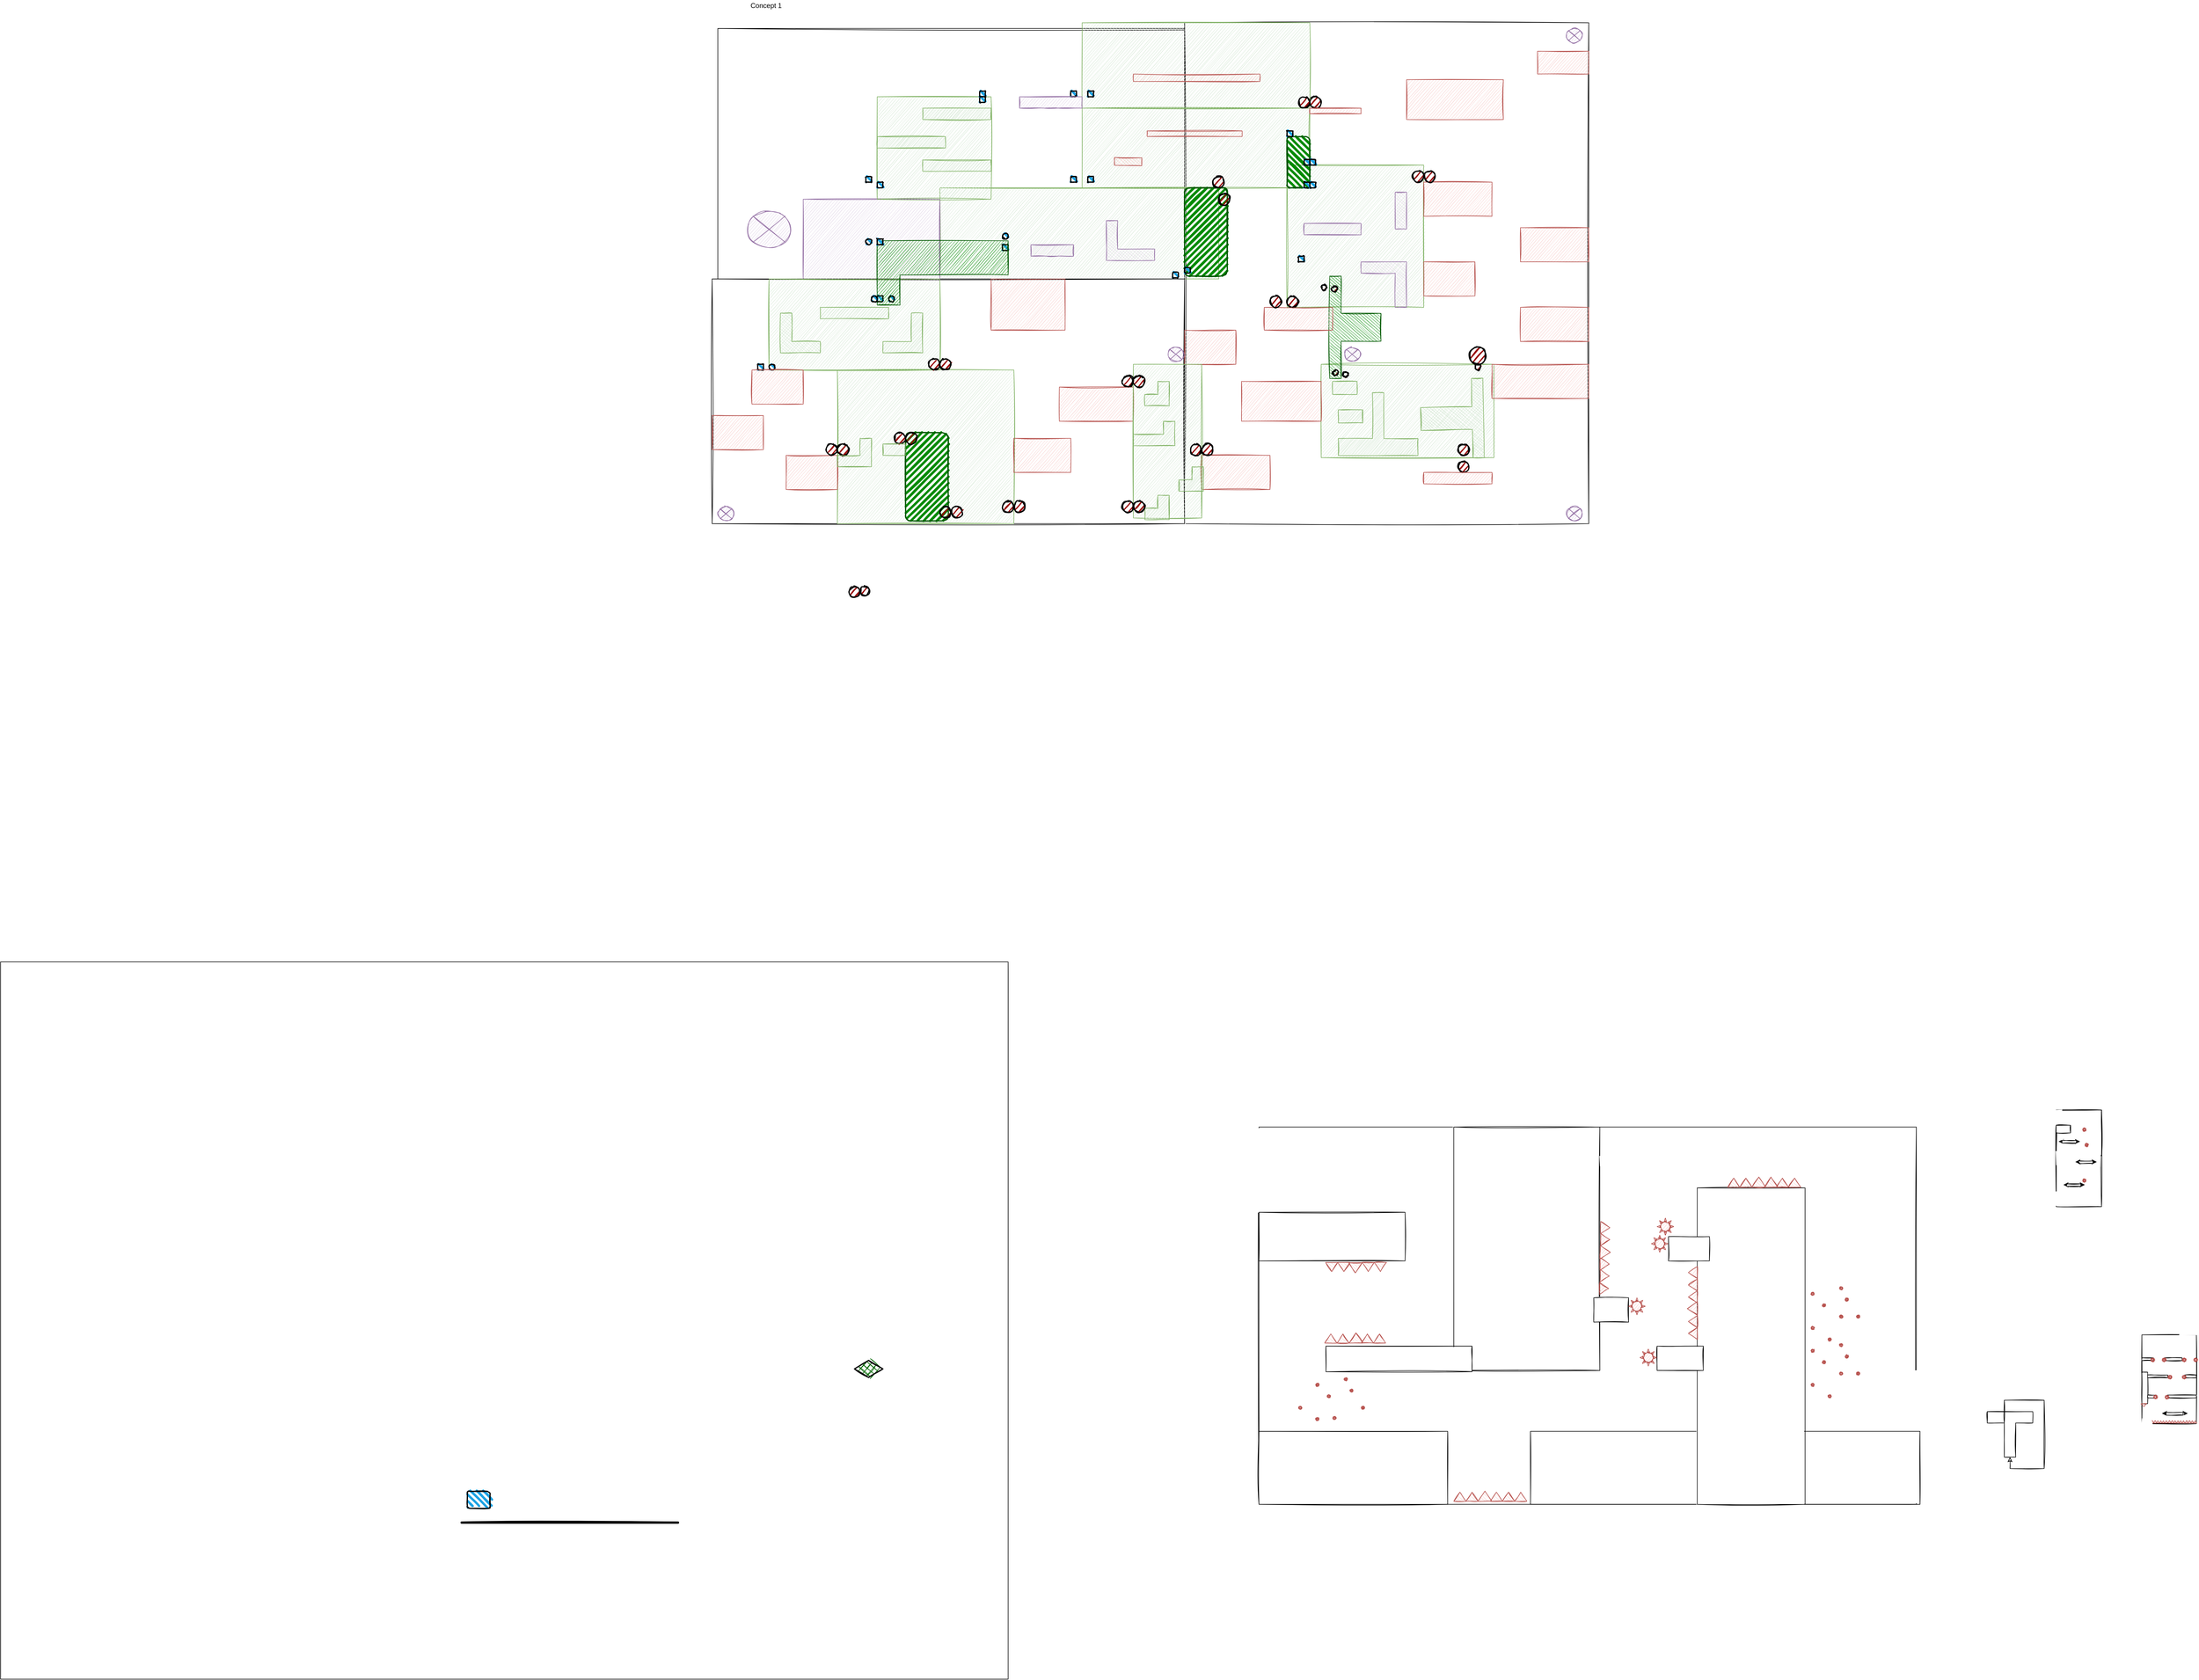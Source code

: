 <mxfile version="14.5.1" type="device"><diagram id="4wIzmQLSsa2wrqeflLsA" name="Page-1"><mxGraphModel dx="7047" dy="3980" grid="1" gridSize="10" guides="0" tooltips="1" connect="1" arrows="1" fold="1" page="0" pageScale="1" pageWidth="827" pageHeight="1169" math="0" shadow="0"><root><mxCell id="0"/><mxCell id="1" parent="0"/><mxCell id="tgrOL7GqBcBxfizDgMyR-225" value="" style="rounded=0;whiteSpace=wrap;html=1;sketch=1;" vertex="1" parent="1"><mxGeometry x="-2840" y="-2230" width="1310" height="870" as="geometry"/></mxCell><mxCell id="tgrOL7GqBcBxfizDgMyR-219" value="" style="rounded=0;whiteSpace=wrap;html=1;sketch=1;fillColor=#ffffff;" vertex="1" parent="1"><mxGeometry x="-2020" y="-2240" width="710" height="880" as="geometry"/></mxCell><mxCell id="tgrOL7GqBcBxfizDgMyR-210" value="" style="rounded=0;whiteSpace=wrap;html=1;sketch=1;fillColor=#d5e8d4;strokeColor=#82b366;" vertex="1" parent="1"><mxGeometry x="-1840" y="-1990" width="240" height="250" as="geometry"/></mxCell><mxCell id="tgrOL7GqBcBxfizDgMyR-239" value="" style="rounded=0;whiteSpace=wrap;html=1;sketch=1;fillColor=#d5e8d4;strokeColor=#82b366;" vertex="1" parent="1"><mxGeometry x="-2450" y="-1950" width="490" height="160" as="geometry"/></mxCell><mxCell id="tgrOL7GqBcBxfizDgMyR-254" value="" style="rounded=0;whiteSpace=wrap;html=1;sketch=1;fillColor=#e1d5e7;strokeColor=#9673a6;" vertex="1" parent="1"><mxGeometry x="-2690" y="-1930" width="240" height="140" as="geometry"/></mxCell><mxCell id="tgrOL7GqBcBxfizDgMyR-220" value="" style="rounded=0;whiteSpace=wrap;html=1;sketch=1;fillColor=#ffffff;" vertex="1" parent="1"><mxGeometry x="-2850" y="-1790" width="830" height="430" as="geometry"/></mxCell><mxCell id="tgrOL7GqBcBxfizDgMyR-4" value="" style="group" vertex="1" connectable="0" parent="1"><mxGeometry x="-1900" y="-300" width="1228.95" height="834" as="geometry"/></mxCell><mxCell id="tgrOL7GqBcBxfizDgMyR-1" value="" style="rounded=0;whiteSpace=wrap;html=1;sketch=1;" vertex="1" parent="tgrOL7GqBcBxfizDgMyR-4"><mxGeometry x="10.692" width="1154.765" height="662.923" as="geometry"/></mxCell><mxCell id="tgrOL7GqBcBxfizDgMyR-2" value="" style="rounded=0;whiteSpace=wrap;html=1;sketch=1;strokeColor=none;" vertex="1" parent="tgrOL7GqBcBxfizDgMyR-4"><mxGeometry y="2.138" width="21.385" height="149.692" as="geometry"/></mxCell><mxCell id="tgrOL7GqBcBxfizDgMyR-3" value="" style="rounded=0;whiteSpace=wrap;html=1;sketch=1;strokeColor=none;" vertex="1" parent="tgrOL7GqBcBxfizDgMyR-4"><mxGeometry x="1154.765" y="427.692" width="21.385" height="106.923" as="geometry"/></mxCell><mxCell id="tgrOL7GqBcBxfizDgMyR-5" value="" style="rounded=0;whiteSpace=wrap;html=1;sketch=1;" vertex="1" parent="tgrOL7GqBcBxfizDgMyR-4"><mxGeometry x="10.692" y="149.692" width="256.615" height="85.538" as="geometry"/></mxCell><mxCell id="tgrOL7GqBcBxfizDgMyR-6" value="" style="rounded=0;whiteSpace=wrap;html=1;sketch=1;" vertex="1" parent="tgrOL7GqBcBxfizDgMyR-4"><mxGeometry x="352.845" width="256.615" height="427.692" as="geometry"/></mxCell><mxCell id="tgrOL7GqBcBxfizDgMyR-7" value="" style="rounded=0;whiteSpace=wrap;html=1;sketch=1;" vertex="1" parent="tgrOL7GqBcBxfizDgMyR-4"><mxGeometry x="10.692" y="534.615" width="331.46" height="128.308" as="geometry"/></mxCell><mxCell id="tgrOL7GqBcBxfizDgMyR-8" value="" style="rounded=0;whiteSpace=wrap;html=1;sketch=1;" vertex="1" parent="tgrOL7GqBcBxfizDgMyR-4"><mxGeometry x="487.568" y="534.615" width="684.305" height="128.308" as="geometry"/></mxCell><mxCell id="tgrOL7GqBcBxfizDgMyR-9" value="" style="rounded=0;whiteSpace=wrap;html=1;sketch=1;" vertex="1" parent="tgrOL7GqBcBxfizDgMyR-4"><mxGeometry x="780.54" y="106.92" width="189.46" height="556" as="geometry"/></mxCell><mxCell id="tgrOL7GqBcBxfizDgMyR-21" value="" style="group" vertex="1" connectable="0" parent="tgrOL7GqBcBxfizDgMyR-4"><mxGeometry x="352.845" y="641.538" width="128.307" height="19.054" as="geometry"/></mxCell><mxCell id="tgrOL7GqBcBxfizDgMyR-14" value="" style="triangle;whiteSpace=wrap;html=1;sketch=1;rotation=-90;fillColor=#f8cecc;strokeColor=#b85450;" vertex="1" parent="tgrOL7GqBcBxfizDgMyR-21"><mxGeometry x="2.673" y="-2.673" width="16.038" height="21.385" as="geometry"/></mxCell><mxCell id="tgrOL7GqBcBxfizDgMyR-16" value="" style="triangle;whiteSpace=wrap;html=1;sketch=1;rotation=-90;fillColor=#f8cecc;strokeColor=#b85450;" vertex="1" parent="tgrOL7GqBcBxfizDgMyR-21"><mxGeometry x="24.058" y="-2.673" width="16.038" height="21.385" as="geometry"/></mxCell><mxCell id="tgrOL7GqBcBxfizDgMyR-17" value="" style="triangle;whiteSpace=wrap;html=1;sketch=1;rotation=-90;fillColor=#f8cecc;strokeColor=#b85450;" vertex="1" parent="tgrOL7GqBcBxfizDgMyR-21"><mxGeometry x="45.784" y="-5.004" width="18.049" height="24.058" as="geometry"/></mxCell><mxCell id="tgrOL7GqBcBxfizDgMyR-18" value="" style="triangle;whiteSpace=wrap;html=1;sketch=1;rotation=-90;fillColor=#f8cecc;strokeColor=#b85450;" vertex="1" parent="tgrOL7GqBcBxfizDgMyR-21"><mxGeometry x="66.827" y="-2.673" width="16.038" height="21.385" as="geometry"/></mxCell><mxCell id="tgrOL7GqBcBxfizDgMyR-19" value="" style="triangle;whiteSpace=wrap;html=1;sketch=1;rotation=-90;fillColor=#f8cecc;strokeColor=#b85450;" vertex="1" parent="tgrOL7GqBcBxfizDgMyR-21"><mxGeometry x="88.211" y="-2.673" width="16.038" height="21.385" as="geometry"/></mxCell><mxCell id="tgrOL7GqBcBxfizDgMyR-20" value="" style="triangle;whiteSpace=wrap;html=1;sketch=1;rotation=-90;fillColor=#f8cecc;strokeColor=#b85450;" vertex="1" parent="tgrOL7GqBcBxfizDgMyR-21"><mxGeometry x="109.596" y="-2.673" width="16.038" height="21.385" as="geometry"/></mxCell><mxCell id="tgrOL7GqBcBxfizDgMyR-22" value="" style="rounded=0;whiteSpace=wrap;html=1;sketch=1;" vertex="1" parent="tgrOL7GqBcBxfizDgMyR-4"><mxGeometry x="710" y="384.92" width="81.23" height="42.77" as="geometry"/></mxCell><mxCell id="tgrOL7GqBcBxfizDgMyR-23" value="" style="rounded=0;whiteSpace=wrap;html=1;sketch=1;" vertex="1" parent="tgrOL7GqBcBxfizDgMyR-4"><mxGeometry x="598.77" y="300" width="61.23" height="42.77" as="geometry"/></mxCell><mxCell id="tgrOL7GqBcBxfizDgMyR-24" value="" style="rounded=0;whiteSpace=wrap;html=1;sketch=1;" vertex="1" parent="tgrOL7GqBcBxfizDgMyR-4"><mxGeometry x="730" y="192.46" width="71.92" height="42.77" as="geometry"/></mxCell><mxCell id="tgrOL7GqBcBxfizDgMyR-25" value="" style="group" vertex="1" connectable="0" parent="tgrOL7GqBcBxfizDgMyR-4"><mxGeometry x="833.997" y="89.815" width="128.307" height="19.054" as="geometry"/></mxCell><mxCell id="tgrOL7GqBcBxfizDgMyR-26" value="" style="triangle;whiteSpace=wrap;html=1;sketch=1;rotation=-90;fillColor=#f8cecc;strokeColor=#b85450;" vertex="1" parent="tgrOL7GqBcBxfizDgMyR-25"><mxGeometry x="2.673" y="-2.673" width="16.038" height="21.385" as="geometry"/></mxCell><mxCell id="tgrOL7GqBcBxfizDgMyR-27" value="" style="triangle;whiteSpace=wrap;html=1;sketch=1;rotation=-90;fillColor=#f8cecc;strokeColor=#b85450;" vertex="1" parent="tgrOL7GqBcBxfizDgMyR-25"><mxGeometry x="24.058" y="-2.673" width="16.038" height="21.385" as="geometry"/></mxCell><mxCell id="tgrOL7GqBcBxfizDgMyR-28" value="" style="triangle;whiteSpace=wrap;html=1;sketch=1;rotation=-90;fillColor=#f8cecc;strokeColor=#b85450;" vertex="1" parent="tgrOL7GqBcBxfizDgMyR-25"><mxGeometry x="45.784" y="-5.004" width="18.049" height="24.058" as="geometry"/></mxCell><mxCell id="tgrOL7GqBcBxfizDgMyR-29" value="" style="triangle;whiteSpace=wrap;html=1;sketch=1;rotation=-90;fillColor=#f8cecc;strokeColor=#b85450;" vertex="1" parent="tgrOL7GqBcBxfizDgMyR-25"><mxGeometry x="67.169" y="-5.004" width="18.049" height="24.058" as="geometry"/></mxCell><mxCell id="tgrOL7GqBcBxfizDgMyR-30" value="" style="triangle;whiteSpace=wrap;html=1;sketch=1;rotation=-90;fillColor=#f8cecc;strokeColor=#b85450;" vertex="1" parent="tgrOL7GqBcBxfizDgMyR-25"><mxGeometry x="88.211" y="-2.673" width="16.038" height="21.385" as="geometry"/></mxCell><mxCell id="tgrOL7GqBcBxfizDgMyR-31" value="" style="triangle;whiteSpace=wrap;html=1;sketch=1;rotation=-90;fillColor=#f8cecc;strokeColor=#b85450;" vertex="1" parent="tgrOL7GqBcBxfizDgMyR-25"><mxGeometry x="109.596" y="-2.673" width="16.038" height="21.385" as="geometry"/></mxCell><mxCell id="tgrOL7GqBcBxfizDgMyR-34" value="" style="rounded=0;whiteSpace=wrap;html=1;sketch=1;" vertex="1" parent="tgrOL7GqBcBxfizDgMyR-4"><mxGeometry x="128.31" y="384.92" width="256.61" height="45.08" as="geometry"/></mxCell><mxCell id="tgrOL7GqBcBxfizDgMyR-37" value="" style="group" vertex="1" connectable="0" parent="tgrOL7GqBcBxfizDgMyR-4"><mxGeometry x="126.169" y="363.538" width="128.307" height="19.054" as="geometry"/></mxCell><mxCell id="tgrOL7GqBcBxfizDgMyR-38" value="" style="triangle;whiteSpace=wrap;html=1;sketch=1;rotation=-90;fillColor=#f8cecc;strokeColor=#b85450;" vertex="1" parent="tgrOL7GqBcBxfizDgMyR-37"><mxGeometry x="2.673" y="-2.673" width="16.038" height="21.385" as="geometry"/></mxCell><mxCell id="tgrOL7GqBcBxfizDgMyR-39" value="" style="triangle;whiteSpace=wrap;html=1;sketch=1;rotation=-90;fillColor=#f8cecc;strokeColor=#b85450;" vertex="1" parent="tgrOL7GqBcBxfizDgMyR-37"><mxGeometry x="24.058" y="-2.673" width="16.038" height="21.385" as="geometry"/></mxCell><mxCell id="tgrOL7GqBcBxfizDgMyR-40" value="" style="triangle;whiteSpace=wrap;html=1;sketch=1;rotation=-90;fillColor=#f8cecc;strokeColor=#b85450;" vertex="1" parent="tgrOL7GqBcBxfizDgMyR-37"><mxGeometry x="45.784" y="-5.004" width="18.049" height="24.058" as="geometry"/></mxCell><mxCell id="tgrOL7GqBcBxfizDgMyR-41" value="" style="triangle;whiteSpace=wrap;html=1;sketch=1;rotation=-90;fillColor=#f8cecc;strokeColor=#b85450;" vertex="1" parent="tgrOL7GqBcBxfizDgMyR-37"><mxGeometry x="66.827" y="-2.673" width="16.038" height="21.385" as="geometry"/></mxCell><mxCell id="tgrOL7GqBcBxfizDgMyR-42" value="" style="triangle;whiteSpace=wrap;html=1;sketch=1;rotation=-90;fillColor=#f8cecc;strokeColor=#b85450;" vertex="1" parent="tgrOL7GqBcBxfizDgMyR-37"><mxGeometry x="88.211" y="-2.673" width="16.038" height="21.385" as="geometry"/></mxCell><mxCell id="tgrOL7GqBcBxfizDgMyR-44" value="" style="group;rotation=-180;" vertex="1" connectable="0" parent="tgrOL7GqBcBxfizDgMyR-4"><mxGeometry x="106.923" y="235.231" width="128.307" height="21.385" as="geometry"/></mxCell><mxCell id="tgrOL7GqBcBxfizDgMyR-45" value="" style="triangle;whiteSpace=wrap;html=1;sketch=1;rotation=-270;fillColor=#f8cecc;strokeColor=#b85450;" vertex="1" parent="tgrOL7GqBcBxfizDgMyR-44"><mxGeometry x="109.061" width="16.038" height="21.385" as="geometry"/></mxCell><mxCell id="tgrOL7GqBcBxfizDgMyR-46" value="" style="triangle;whiteSpace=wrap;html=1;sketch=1;rotation=-270;fillColor=#f8cecc;strokeColor=#b85450;" vertex="1" parent="tgrOL7GqBcBxfizDgMyR-44"><mxGeometry x="87.677" width="16.038" height="21.385" as="geometry"/></mxCell><mxCell id="tgrOL7GqBcBxfizDgMyR-47" value="" style="triangle;whiteSpace=wrap;html=1;sketch=1;rotation=-270;fillColor=#f8cecc;strokeColor=#b85450;" vertex="1" parent="tgrOL7GqBcBxfizDgMyR-44"><mxGeometry x="64.154" width="18.049" height="24.058" as="geometry"/></mxCell><mxCell id="tgrOL7GqBcBxfizDgMyR-48" value="" style="triangle;whiteSpace=wrap;html=1;sketch=1;rotation=-270;fillColor=#f8cecc;strokeColor=#b85450;" vertex="1" parent="tgrOL7GqBcBxfizDgMyR-44"><mxGeometry x="44.908" width="16.038" height="21.385" as="geometry"/></mxCell><mxCell id="tgrOL7GqBcBxfizDgMyR-49" value="" style="triangle;whiteSpace=wrap;html=1;sketch=1;rotation=-270;fillColor=#f8cecc;strokeColor=#b85450;" vertex="1" parent="tgrOL7GqBcBxfizDgMyR-44"><mxGeometry x="23.523" width="16.038" height="21.385" as="geometry"/></mxCell><mxCell id="tgrOL7GqBcBxfizDgMyR-140" value="" style="group" vertex="1" connectable="0" parent="tgrOL7GqBcBxfizDgMyR-4"><mxGeometry x="1560" y="363.85" width="100.2" height="172.5" as="geometry"/></mxCell><mxCell id="tgrOL7GqBcBxfizDgMyR-62" value="" style="rounded=0;whiteSpace=wrap;html=1;sketch=1;" vertex="1" parent="tgrOL7GqBcBxfizDgMyR-140"><mxGeometry x="1.674" y="1.259" width="95.69" height="156.131" as="geometry"/></mxCell><mxCell id="tgrOL7GqBcBxfizDgMyR-65" value="" style="rounded=0;whiteSpace=wrap;html=1;sketch=1;fillColor=#ffffff;strokeColor=none;" vertex="1" parent="tgrOL7GqBcBxfizDgMyR-140"><mxGeometry x="3.185" y="51.624" width="92.668" height="30.219" as="geometry"/></mxCell><mxCell id="tgrOL7GqBcBxfizDgMyR-67" value="" style="rounded=0;whiteSpace=wrap;html=1;sketch=1;fillColor=#ffffff;strokeColor=none;rotation=90;" vertex="1" parent="tgrOL7GqBcBxfizDgMyR-140"><mxGeometry x="82.256" y="-13.85" width="2.518" height="30.219" as="geometry"/></mxCell><mxCell id="tgrOL7GqBcBxfizDgMyR-93" value="" style="rounded=0;whiteSpace=wrap;html=1;sketch=1;fillColor=#ffffff;" vertex="1" parent="tgrOL7GqBcBxfizDgMyR-140"><mxGeometry x="1.674" y="66.734" width="10.073" height="55.401" as="geometry"/></mxCell><mxCell id="tgrOL7GqBcBxfizDgMyR-95" value="" style="triangle;whiteSpace=wrap;html=1;sketch=1;fillColor=#f8cecc;rotation=86;strokeColor=#b85450;" vertex="1" parent="tgrOL7GqBcBxfizDgMyR-140"><mxGeometry x="2.682" y="119.617" width="5.036" height="10.073" as="geometry"/></mxCell><mxCell id="tgrOL7GqBcBxfizDgMyR-96" value="" style="rounded=0;whiteSpace=wrap;html=1;sketch=1;fillColor=#ffffff;" vertex="1" parent="tgrOL7GqBcBxfizDgMyR-140"><mxGeometry x="47.001" y="107.026" width="50.363" height="5.036" as="geometry"/></mxCell><mxCell id="tgrOL7GqBcBxfizDgMyR-97" value="" style="group" vertex="1" connectable="0" parent="tgrOL7GqBcBxfizDgMyR-140"><mxGeometry x="36.929" y="137.245" width="45.327" height="5.036" as="geometry"/></mxCell><mxCell id="tgrOL7GqBcBxfizDgMyR-98" value="" style="endArrow=classic;startArrow=classic;html=1;" edge="1" parent="tgrOL7GqBcBxfizDgMyR-97"><mxGeometry width="50" height="50" relative="1" as="geometry"><mxPoint y="2.015" as="sourcePoint"/><mxPoint x="45.327" y="2.015" as="targetPoint"/></mxGeometry></mxCell><mxCell id="tgrOL7GqBcBxfizDgMyR-99" value="" style="rounded=0;whiteSpace=wrap;html=1;sketch=1;fillColor=#ffffff;" vertex="1" parent="tgrOL7GqBcBxfizDgMyR-97"><mxGeometry x="7.051" width="30.218" height="5.036" as="geometry"/></mxCell><mxCell id="tgrOL7GqBcBxfizDgMyR-100" value="" style="rounded=0;whiteSpace=wrap;html=1;sketch=1;fillColor=#ffffff;" vertex="1" parent="tgrOL7GqBcBxfizDgMyR-140"><mxGeometry x="11.747" y="107.026" width="15.109" height="5.036" as="geometry"/></mxCell><mxCell id="tgrOL7GqBcBxfizDgMyR-101" value="" style="shape=mxgraph.signs.nature.sun_3;html=1;pointerEvents=1;fillColor=#f8cecc;strokeColor=#b85450;verticalLabelPosition=bottom;verticalAlign=top;align=center;sketch=1;" vertex="1" parent="tgrOL7GqBcBxfizDgMyR-140"><mxGeometry x="21.82" y="106.522" width="7.872" height="7.555" as="geometry"/></mxCell><mxCell id="tgrOL7GqBcBxfizDgMyR-102" value="" style="shape=mxgraph.signs.nature.sun_3;html=1;pointerEvents=1;fillColor=#f8cecc;strokeColor=#b85450;verticalLabelPosition=bottom;verticalAlign=top;align=center;sketch=1;" vertex="1" parent="tgrOL7GqBcBxfizDgMyR-140"><mxGeometry x="41.965" y="107.026" width="7.872" height="7.555" as="geometry"/></mxCell><mxCell id="tgrOL7GqBcBxfizDgMyR-103" value="" style="rounded=0;whiteSpace=wrap;html=1;sketch=1;fillColor=#ffffff;" vertex="1" parent="tgrOL7GqBcBxfizDgMyR-140"><mxGeometry x="77.219" y="71.77" width="20.145" height="5.036" as="geometry"/></mxCell><mxCell id="tgrOL7GqBcBxfizDgMyR-104" value="" style="rounded=0;whiteSpace=wrap;html=1;sketch=1;fillColor=#ffffff;" vertex="1" parent="tgrOL7GqBcBxfizDgMyR-140"><mxGeometry x="11.747" y="71.77" width="35.254" height="5.036" as="geometry"/></mxCell><mxCell id="tgrOL7GqBcBxfizDgMyR-109" value="" style="shape=mxgraph.signs.nature.sun_3;html=1;pointerEvents=1;fillColor=#f8cecc;strokeColor=#b85450;verticalLabelPosition=bottom;verticalAlign=top;align=center;sketch=1;" vertex="1" parent="tgrOL7GqBcBxfizDgMyR-140"><mxGeometry x="47.001" y="71.77" width="7.872" height="7.555" as="geometry"/></mxCell><mxCell id="tgrOL7GqBcBxfizDgMyR-110" value="" style="shape=mxgraph.signs.nature.sun_3;html=1;pointerEvents=1;fillColor=#f8cecc;strokeColor=#b85450;verticalLabelPosition=bottom;verticalAlign=top;align=center;sketch=1;" vertex="1" parent="tgrOL7GqBcBxfizDgMyR-140"><mxGeometry x="72.183" y="71.77" width="7.872" height="7.555" as="geometry"/></mxCell><mxCell id="tgrOL7GqBcBxfizDgMyR-111" value="" style="rounded=0;whiteSpace=wrap;html=1;sketch=1;fillColor=#ffffff;" vertex="1" parent="tgrOL7GqBcBxfizDgMyR-140"><mxGeometry x="41.965" y="41.551" width="30.218" height="5.036" as="geometry"/></mxCell><mxCell id="tgrOL7GqBcBxfizDgMyR-112" value="" style="rounded=0;whiteSpace=wrap;html=1;sketch=1;fillColor=#ffffff;" vertex="1" parent="tgrOL7GqBcBxfizDgMyR-140"><mxGeometry x="1.674" y="41.551" width="20.145" height="5.036" as="geometry"/></mxCell><mxCell id="tgrOL7GqBcBxfizDgMyR-113" value="" style="shape=mxgraph.signs.nature.sun_3;html=1;pointerEvents=1;fillColor=#f8cecc;strokeColor=#b85450;verticalLabelPosition=bottom;verticalAlign=top;align=center;sketch=1;" vertex="1" parent="tgrOL7GqBcBxfizDgMyR-140"><mxGeometry x="16.783" y="41.551" width="7.872" height="7.555" as="geometry"/></mxCell><mxCell id="tgrOL7GqBcBxfizDgMyR-114" value="" style="shape=mxgraph.signs.nature.sun_3;html=1;pointerEvents=1;fillColor=#f8cecc;strokeColor=#b85450;verticalLabelPosition=bottom;verticalAlign=top;align=center;sketch=1;" vertex="1" parent="tgrOL7GqBcBxfizDgMyR-140"><mxGeometry x="36.929" y="41.551" width="7.872" height="7.555" as="geometry"/></mxCell><mxCell id="tgrOL7GqBcBxfizDgMyR-115" value="" style="shape=mxgraph.signs.nature.sun_3;html=1;pointerEvents=1;fillColor=#f8cecc;strokeColor=#b85450;verticalLabelPosition=bottom;verticalAlign=top;align=center;sketch=1;" vertex="1" parent="tgrOL7GqBcBxfizDgMyR-140"><mxGeometry x="72.183" y="41.551" width="7.872" height="7.555" as="geometry"/></mxCell><mxCell id="tgrOL7GqBcBxfizDgMyR-116" value="" style="shape=mxgraph.signs.nature.sun_3;html=1;pointerEvents=1;fillColor=#f8cecc;strokeColor=#b85450;verticalLabelPosition=bottom;verticalAlign=top;align=center;sketch=1;" vertex="1" parent="tgrOL7GqBcBxfizDgMyR-140"><mxGeometry x="92.328" y="41.551" width="7.872" height="7.555" as="geometry"/></mxCell><mxCell id="tgrOL7GqBcBxfizDgMyR-118" value="" style="group" vertex="1" connectable="0" parent="tgrOL7GqBcBxfizDgMyR-140"><mxGeometry x="67.147" y="152.354" width="30.691" height="4.558" as="geometry"/></mxCell><mxCell id="tgrOL7GqBcBxfizDgMyR-119" value="" style="triangle;whiteSpace=wrap;html=1;sketch=1;rotation=-90;fillColor=#f8cecc;strokeColor=#b85450;" vertex="1" parent="tgrOL7GqBcBxfizDgMyR-118"><mxGeometry x="0.639" y="-0.639" width="3.836" height="5.116" as="geometry"/></mxCell><mxCell id="tgrOL7GqBcBxfizDgMyR-120" value="" style="triangle;whiteSpace=wrap;html=1;sketch=1;rotation=-90;fillColor=#f8cecc;strokeColor=#b85450;" vertex="1" parent="tgrOL7GqBcBxfizDgMyR-118"><mxGeometry x="5.755" y="-0.639" width="3.836" height="5.116" as="geometry"/></mxCell><mxCell id="tgrOL7GqBcBxfizDgMyR-121" value="" style="triangle;whiteSpace=wrap;html=1;sketch=1;rotation=-90;fillColor=#f8cecc;strokeColor=#b85450;" vertex="1" parent="tgrOL7GqBcBxfizDgMyR-118"><mxGeometry x="10.952" y="-1.197" width="4.317" height="5.755" as="geometry"/></mxCell><mxCell id="tgrOL7GqBcBxfizDgMyR-122" value="" style="triangle;whiteSpace=wrap;html=1;sketch=1;rotation=-90;fillColor=#f8cecc;strokeColor=#b85450;" vertex="1" parent="tgrOL7GqBcBxfizDgMyR-118"><mxGeometry x="16.067" y="-1.197" width="4.317" height="5.755" as="geometry"/></mxCell><mxCell id="tgrOL7GqBcBxfizDgMyR-123" value="" style="triangle;whiteSpace=wrap;html=1;sketch=1;rotation=-90;fillColor=#f8cecc;strokeColor=#b85450;" vertex="1" parent="tgrOL7GqBcBxfizDgMyR-118"><mxGeometry x="21.1" y="-0.639" width="3.836" height="5.116" as="geometry"/></mxCell><mxCell id="tgrOL7GqBcBxfizDgMyR-124" value="" style="triangle;whiteSpace=wrap;html=1;sketch=1;rotation=-90;fillColor=#f8cecc;strokeColor=#b85450;" vertex="1" parent="tgrOL7GqBcBxfizDgMyR-118"><mxGeometry x="26.216" y="-0.639" width="3.836" height="5.116" as="geometry"/></mxCell><mxCell id="tgrOL7GqBcBxfizDgMyR-126" value="" style="group" vertex="1" connectable="0" parent="tgrOL7GqBcBxfizDgMyR-140"><mxGeometry x="36.929" y="152.354" width="30.691" height="4.558" as="geometry"/></mxCell><mxCell id="tgrOL7GqBcBxfizDgMyR-127" value="" style="triangle;whiteSpace=wrap;html=1;sketch=1;rotation=-90;fillColor=#f8cecc;strokeColor=#b85450;" vertex="1" parent="tgrOL7GqBcBxfizDgMyR-126"><mxGeometry x="0.639" y="-0.639" width="3.836" height="5.116" as="geometry"/></mxCell><mxCell id="tgrOL7GqBcBxfizDgMyR-128" value="" style="triangle;whiteSpace=wrap;html=1;sketch=1;rotation=-90;fillColor=#f8cecc;strokeColor=#b85450;" vertex="1" parent="tgrOL7GqBcBxfizDgMyR-126"><mxGeometry x="5.755" y="-0.639" width="3.836" height="5.116" as="geometry"/></mxCell><mxCell id="tgrOL7GqBcBxfizDgMyR-129" value="" style="triangle;whiteSpace=wrap;html=1;sketch=1;rotation=-90;fillColor=#f8cecc;strokeColor=#b85450;" vertex="1" parent="tgrOL7GqBcBxfizDgMyR-126"><mxGeometry x="10.952" y="-1.197" width="4.317" height="5.755" as="geometry"/></mxCell><mxCell id="tgrOL7GqBcBxfizDgMyR-130" value="" style="triangle;whiteSpace=wrap;html=1;sketch=1;rotation=-90;fillColor=#f8cecc;strokeColor=#b85450;" vertex="1" parent="tgrOL7GqBcBxfizDgMyR-126"><mxGeometry x="16.067" y="-1.197" width="4.317" height="5.755" as="geometry"/></mxCell><mxCell id="tgrOL7GqBcBxfizDgMyR-131" value="" style="triangle;whiteSpace=wrap;html=1;sketch=1;rotation=-90;fillColor=#f8cecc;strokeColor=#b85450;" vertex="1" parent="tgrOL7GqBcBxfizDgMyR-126"><mxGeometry x="21.1" y="-0.639" width="3.836" height="5.116" as="geometry"/></mxCell><mxCell id="tgrOL7GqBcBxfizDgMyR-132" value="" style="triangle;whiteSpace=wrap;html=1;sketch=1;rotation=-90;fillColor=#f8cecc;strokeColor=#b85450;" vertex="1" parent="tgrOL7GqBcBxfizDgMyR-126"><mxGeometry x="26.216" y="-0.639" width="3.836" height="5.116" as="geometry"/></mxCell><mxCell id="tgrOL7GqBcBxfizDgMyR-133" value="" style="group" vertex="1" connectable="0" parent="tgrOL7GqBcBxfizDgMyR-140"><mxGeometry x="6.711" y="152.354" width="30.691" height="20.146" as="geometry"/></mxCell><mxCell id="tgrOL7GqBcBxfizDgMyR-134" value="" style="triangle;whiteSpace=wrap;html=1;sketch=1;rotation=-90;fillColor=#f8cecc;strokeColor=#b85450;" vertex="1" parent="tgrOL7GqBcBxfizDgMyR-133"><mxGeometry x="0.639" y="-0.639" width="3.836" height="5.116" as="geometry"/></mxCell><mxCell id="tgrOL7GqBcBxfizDgMyR-135" value="" style="triangle;whiteSpace=wrap;html=1;sketch=1;rotation=-90;fillColor=#f8cecc;strokeColor=#b85450;" vertex="1" parent="tgrOL7GqBcBxfizDgMyR-133"><mxGeometry x="5.755" y="-0.639" width="3.836" height="5.116" as="geometry"/></mxCell><mxCell id="tgrOL7GqBcBxfizDgMyR-136" value="" style="triangle;whiteSpace=wrap;html=1;sketch=1;rotation=-90;fillColor=#f8cecc;strokeColor=#b85450;" vertex="1" parent="tgrOL7GqBcBxfizDgMyR-133"><mxGeometry x="10.952" y="-1.197" width="4.317" height="5.755" as="geometry"/></mxCell><mxCell id="tgrOL7GqBcBxfizDgMyR-137" value="" style="triangle;whiteSpace=wrap;html=1;sketch=1;rotation=-90;fillColor=#f8cecc;strokeColor=#b85450;" vertex="1" parent="tgrOL7GqBcBxfizDgMyR-133"><mxGeometry x="16.067" y="-1.197" width="4.317" height="5.755" as="geometry"/></mxCell><mxCell id="tgrOL7GqBcBxfizDgMyR-138" value="" style="triangle;whiteSpace=wrap;html=1;sketch=1;rotation=-90;fillColor=#f8cecc;strokeColor=#b85450;" vertex="1" parent="tgrOL7GqBcBxfizDgMyR-133"><mxGeometry x="21.1" y="-0.639" width="3.836" height="5.116" as="geometry"/></mxCell><mxCell id="tgrOL7GqBcBxfizDgMyR-139" value="" style="triangle;whiteSpace=wrap;html=1;sketch=1;rotation=-90;fillColor=#f8cecc;strokeColor=#b85450;" vertex="1" parent="tgrOL7GqBcBxfizDgMyR-133"><mxGeometry x="26.216" y="-0.639" width="3.836" height="5.116" as="geometry"/></mxCell><mxCell id="tgrOL7GqBcBxfizDgMyR-68" value="" style="rounded=0;whiteSpace=wrap;html=1;sketch=1;fillColor=#ffffff;strokeColor=none;rotation=90;" vertex="1" parent="tgrOL7GqBcBxfizDgMyR-133"><mxGeometry x="-1.22" y="-7.83" width="10" height="20.15" as="geometry"/></mxCell><mxCell id="tgrOL7GqBcBxfizDgMyR-86" value="" style="shape=mxgraph.signs.nature.sun_3;html=1;pointerEvents=1;fillColor=#f8cecc;strokeColor=#b85450;verticalLabelPosition=bottom;verticalAlign=top;align=center;sketch=1;" vertex="1" parent="tgrOL7GqBcBxfizDgMyR-4"><mxGeometry x="140.001" y="508.163" width="6.539" height="6.276" as="geometry"/></mxCell><mxCell id="tgrOL7GqBcBxfizDgMyR-87" value="" style="shape=mxgraph.signs.nature.sun_3;html=1;pointerEvents=1;fillColor=#f8cecc;strokeColor=#b85450;verticalLabelPosition=bottom;verticalAlign=top;align=center;sketch=1;" vertex="1" parent="tgrOL7GqBcBxfizDgMyR-4"><mxGeometry x="190.001" y="490.005" width="6.539" height="6.276" as="geometry"/></mxCell><mxCell id="tgrOL7GqBcBxfizDgMyR-88" value="" style="shape=mxgraph.signs.nature.sun_3;html=1;pointerEvents=1;fillColor=#f8cecc;strokeColor=#b85450;verticalLabelPosition=bottom;verticalAlign=top;align=center;sketch=1;" vertex="1" parent="tgrOL7GqBcBxfizDgMyR-4"><mxGeometry x="170.001" y="459.996" width="6.539" height="6.276" as="geometry"/></mxCell><mxCell id="tgrOL7GqBcBxfizDgMyR-81" value="" style="shape=mxgraph.signs.nature.sun_3;html=1;pointerEvents=1;fillColor=#f8cecc;strokeColor=#b85450;verticalLabelPosition=bottom;verticalAlign=top;align=center;sketch=1;" vertex="1" parent="tgrOL7GqBcBxfizDgMyR-4"><mxGeometry x="130.001" y="469.996" width="6.539" height="6.276" as="geometry"/></mxCell><mxCell id="tgrOL7GqBcBxfizDgMyR-82" value="" style="shape=mxgraph.signs.nature.sun_3;html=1;pointerEvents=1;fillColor=#f8cecc;strokeColor=#b85450;verticalLabelPosition=bottom;verticalAlign=top;align=center;sketch=1;" vertex="1" parent="tgrOL7GqBcBxfizDgMyR-4"><mxGeometry x="160.001" y="439.998" width="6.539" height="6.276" as="geometry"/></mxCell><mxCell id="tgrOL7GqBcBxfizDgMyR-83" value="" style="shape=mxgraph.signs.nature.sun_3;html=1;pointerEvents=1;fillColor=#f8cecc;strokeColor=#b85450;verticalLabelPosition=bottom;verticalAlign=top;align=center;sketch=1;" vertex="1" parent="tgrOL7GqBcBxfizDgMyR-4"><mxGeometry x="80.001" y="489.999" width="6.539" height="6.276" as="geometry"/></mxCell><mxCell id="tgrOL7GqBcBxfizDgMyR-84" value="" style="shape=mxgraph.signs.nature.sun_3;html=1;pointerEvents=1;fillColor=#f8cecc;strokeColor=#b85450;verticalLabelPosition=bottom;verticalAlign=top;align=center;sketch=1;" vertex="1" parent="tgrOL7GqBcBxfizDgMyR-4"><mxGeometry x="110.001" y="450.001" width="6.539" height="6.276" as="geometry"/></mxCell><mxCell id="tgrOL7GqBcBxfizDgMyR-85" value="" style="shape=mxgraph.signs.nature.sun_3;html=1;pointerEvents=1;fillColor=#f8cecc;strokeColor=#b85450;verticalLabelPosition=bottom;verticalAlign=top;align=center;sketch=1;" vertex="1" parent="tgrOL7GqBcBxfizDgMyR-4"><mxGeometry x="110.001" y="510.003" width="6.539" height="6.276" as="geometry"/></mxCell><mxCell id="tgrOL7GqBcBxfizDgMyR-145" value="" style="group;rotation=-90;" vertex="1" connectable="0" parent="tgrOL7GqBcBxfizDgMyR-4"><mxGeometry x="709.995" y="299.998" width="128.307" height="19.054" as="geometry"/></mxCell><mxCell id="tgrOL7GqBcBxfizDgMyR-146" value="" style="triangle;whiteSpace=wrap;html=1;sketch=1;rotation=-180;fillColor=#f8cecc;strokeColor=#b85450;" vertex="1" parent="tgrOL7GqBcBxfizDgMyR-145"><mxGeometry x="55" y="52" width="16.038" height="21.385" as="geometry"/></mxCell><mxCell id="tgrOL7GqBcBxfizDgMyR-147" value="" style="triangle;whiteSpace=wrap;html=1;sketch=1;rotation=-180;fillColor=#f8cecc;strokeColor=#b85450;" vertex="1" parent="tgrOL7GqBcBxfizDgMyR-145"><mxGeometry x="55" y="31" width="16.038" height="21.385" as="geometry"/></mxCell><mxCell id="tgrOL7GqBcBxfizDgMyR-148" value="" style="triangle;whiteSpace=wrap;html=1;sketch=1;rotation=-180;fillColor=#f8cecc;strokeColor=#b85450;" vertex="1" parent="tgrOL7GqBcBxfizDgMyR-145"><mxGeometry x="53" y="7" width="18.049" height="24.058" as="geometry"/></mxCell><mxCell id="tgrOL7GqBcBxfizDgMyR-149" value="" style="triangle;whiteSpace=wrap;html=1;sketch=1;rotation=-180;fillColor=#f8cecc;strokeColor=#b85450;" vertex="1" parent="tgrOL7GqBcBxfizDgMyR-145"><mxGeometry x="55" y="-12" width="16.038" height="21.385" as="geometry"/></mxCell><mxCell id="tgrOL7GqBcBxfizDgMyR-150" value="" style="triangle;whiteSpace=wrap;html=1;sketch=1;rotation=-180;fillColor=#f8cecc;strokeColor=#b85450;" vertex="1" parent="tgrOL7GqBcBxfizDgMyR-145"><mxGeometry x="55" y="-33" width="16.038" height="21.385" as="geometry"/></mxCell><mxCell id="tgrOL7GqBcBxfizDgMyR-151" value="" style="triangle;whiteSpace=wrap;html=1;sketch=1;rotation=-180;fillColor=#f8cecc;strokeColor=#b85450;" vertex="1" parent="tgrOL7GqBcBxfizDgMyR-145"><mxGeometry x="55" y="-55" width="16.038" height="21.385" as="geometry"/></mxCell><mxCell id="tgrOL7GqBcBxfizDgMyR-152" value="" style="group;rotation=91;" vertex="1" connectable="0" parent="tgrOL7GqBcBxfizDgMyR-4"><mxGeometry x="553.005" y="219.998" width="128.307" height="19.054" as="geometry"/></mxCell><mxCell id="tgrOL7GqBcBxfizDgMyR-153" value="" style="triangle;whiteSpace=wrap;html=1;sketch=1;rotation=1;fillColor=#f8cecc;strokeColor=#b85450;" vertex="1" parent="tgrOL7GqBcBxfizDgMyR-152"><mxGeometry x="58" y="-54" width="16.038" height="21.385" as="geometry"/></mxCell><mxCell id="tgrOL7GqBcBxfizDgMyR-154" value="" style="triangle;whiteSpace=wrap;html=1;sketch=1;rotation=1;fillColor=#f8cecc;strokeColor=#b85450;" vertex="1" parent="tgrOL7GqBcBxfizDgMyR-152"><mxGeometry x="58" y="-33" width="16.038" height="21.385" as="geometry"/></mxCell><mxCell id="tgrOL7GqBcBxfizDgMyR-155" value="" style="triangle;whiteSpace=wrap;html=1;sketch=1;rotation=1;fillColor=#f8cecc;strokeColor=#b85450;" vertex="1" parent="tgrOL7GqBcBxfizDgMyR-152"><mxGeometry x="57" y="-12" width="18.049" height="24.058" as="geometry"/></mxCell><mxCell id="tgrOL7GqBcBxfizDgMyR-156" value="" style="triangle;whiteSpace=wrap;html=1;sketch=1;rotation=1;fillColor=#f8cecc;strokeColor=#b85450;" vertex="1" parent="tgrOL7GqBcBxfizDgMyR-152"><mxGeometry x="57" y="10" width="16.038" height="21.385" as="geometry"/></mxCell><mxCell id="tgrOL7GqBcBxfizDgMyR-157" value="" style="triangle;whiteSpace=wrap;html=1;sketch=1;rotation=1;fillColor=#f8cecc;strokeColor=#b85450;" vertex="1" parent="tgrOL7GqBcBxfizDgMyR-152"><mxGeometry x="57" y="31" width="16.038" height="21.385" as="geometry"/></mxCell><mxCell id="tgrOL7GqBcBxfizDgMyR-158" value="" style="triangle;whiteSpace=wrap;html=1;sketch=1;rotation=1;fillColor=#f8cecc;strokeColor=#b85450;" vertex="1" parent="tgrOL7GqBcBxfizDgMyR-152"><mxGeometry x="56" y="53" width="16.038" height="21.385" as="geometry"/></mxCell><mxCell id="tgrOL7GqBcBxfizDgMyR-161" value="" style="shape=mxgraph.signs.nature.sun_3;html=1;pointerEvents=1;fillColor=#f8cecc;strokeColor=#b85450;verticalLabelPosition=bottom;verticalAlign=top;align=center;sketch=1;" vertex="1" parent="tgrOL7GqBcBxfizDgMyR-4"><mxGeometry x="1030.001" y="330.003" width="6.539" height="6.276" as="geometry"/></mxCell><mxCell id="tgrOL7GqBcBxfizDgMyR-162" value="" style="shape=mxgraph.signs.nature.sun_3;html=1;pointerEvents=1;fillColor=#f8cecc;strokeColor=#b85450;verticalLabelPosition=bottom;verticalAlign=top;align=center;sketch=1;" vertex="1" parent="tgrOL7GqBcBxfizDgMyR-4"><mxGeometry x="1060.001" y="330.005" width="6.539" height="6.276" as="geometry"/></mxCell><mxCell id="tgrOL7GqBcBxfizDgMyR-163" value="" style="shape=mxgraph.signs.nature.sun_3;html=1;pointerEvents=1;fillColor=#f8cecc;strokeColor=#b85450;verticalLabelPosition=bottom;verticalAlign=top;align=center;sketch=1;" vertex="1" parent="tgrOL7GqBcBxfizDgMyR-4"><mxGeometry x="1040.001" y="299.996" width="6.539" height="6.276" as="geometry"/></mxCell><mxCell id="tgrOL7GqBcBxfizDgMyR-164" value="" style="shape=mxgraph.signs.nature.sun_3;html=1;pointerEvents=1;fillColor=#f8cecc;strokeColor=#b85450;verticalLabelPosition=bottom;verticalAlign=top;align=center;sketch=1;" vertex="1" parent="tgrOL7GqBcBxfizDgMyR-4"><mxGeometry x="1000.001" y="309.996" width="6.539" height="6.276" as="geometry"/></mxCell><mxCell id="tgrOL7GqBcBxfizDgMyR-165" value="" style="shape=mxgraph.signs.nature.sun_3;html=1;pointerEvents=1;fillColor=#f8cecc;strokeColor=#b85450;verticalLabelPosition=bottom;verticalAlign=top;align=center;sketch=1;" vertex="1" parent="tgrOL7GqBcBxfizDgMyR-4"><mxGeometry x="1030.001" y="279.998" width="6.539" height="6.276" as="geometry"/></mxCell><mxCell id="tgrOL7GqBcBxfizDgMyR-166" value="" style="shape=mxgraph.signs.nature.sun_3;html=1;pointerEvents=1;fillColor=#f8cecc;strokeColor=#b85450;verticalLabelPosition=bottom;verticalAlign=top;align=center;sketch=1;" vertex="1" parent="tgrOL7GqBcBxfizDgMyR-4"><mxGeometry x="1010.001" y="369.999" width="6.539" height="6.276" as="geometry"/></mxCell><mxCell id="tgrOL7GqBcBxfizDgMyR-167" value="" style="shape=mxgraph.signs.nature.sun_3;html=1;pointerEvents=1;fillColor=#f8cecc;strokeColor=#b85450;verticalLabelPosition=bottom;verticalAlign=top;align=center;sketch=1;" vertex="1" parent="tgrOL7GqBcBxfizDgMyR-4"><mxGeometry x="980.001" y="290.001" width="6.539" height="6.276" as="geometry"/></mxCell><mxCell id="tgrOL7GqBcBxfizDgMyR-168" value="" style="shape=mxgraph.signs.nature.sun_3;html=1;pointerEvents=1;fillColor=#f8cecc;strokeColor=#b85450;verticalLabelPosition=bottom;verticalAlign=top;align=center;sketch=1;" vertex="1" parent="tgrOL7GqBcBxfizDgMyR-4"><mxGeometry x="980.001" y="350.003" width="6.539" height="6.276" as="geometry"/></mxCell><mxCell id="tgrOL7GqBcBxfizDgMyR-172" value="" style="shape=mxgraph.signs.nature.sun_3;html=1;pointerEvents=1;fillColor=#f8cecc;strokeColor=#b85450;verticalLabelPosition=bottom;verticalAlign=top;align=center;sketch=1;" vertex="1" parent="tgrOL7GqBcBxfizDgMyR-4"><mxGeometry x="1030.001" y="430.003" width="6.539" height="6.276" as="geometry"/></mxCell><mxCell id="tgrOL7GqBcBxfizDgMyR-173" value="" style="shape=mxgraph.signs.nature.sun_3;html=1;pointerEvents=1;fillColor=#f8cecc;strokeColor=#b85450;verticalLabelPosition=bottom;verticalAlign=top;align=center;sketch=1;" vertex="1" parent="tgrOL7GqBcBxfizDgMyR-4"><mxGeometry x="1060.001" y="430.005" width="6.539" height="6.276" as="geometry"/></mxCell><mxCell id="tgrOL7GqBcBxfizDgMyR-174" value="" style="shape=mxgraph.signs.nature.sun_3;html=1;pointerEvents=1;fillColor=#f8cecc;strokeColor=#b85450;verticalLabelPosition=bottom;verticalAlign=top;align=center;sketch=1;" vertex="1" parent="tgrOL7GqBcBxfizDgMyR-4"><mxGeometry x="1040.001" y="399.996" width="6.539" height="6.276" as="geometry"/></mxCell><mxCell id="tgrOL7GqBcBxfizDgMyR-175" value="" style="shape=mxgraph.signs.nature.sun_3;html=1;pointerEvents=1;fillColor=#f8cecc;strokeColor=#b85450;verticalLabelPosition=bottom;verticalAlign=top;align=center;sketch=1;" vertex="1" parent="tgrOL7GqBcBxfizDgMyR-4"><mxGeometry x="1000.001" y="409.996" width="6.539" height="6.276" as="geometry"/></mxCell><mxCell id="tgrOL7GqBcBxfizDgMyR-176" value="" style="shape=mxgraph.signs.nature.sun_3;html=1;pointerEvents=1;fillColor=#f8cecc;strokeColor=#b85450;verticalLabelPosition=bottom;verticalAlign=top;align=center;sketch=1;" vertex="1" parent="tgrOL7GqBcBxfizDgMyR-4"><mxGeometry x="1030.001" y="379.998" width="6.539" height="6.276" as="geometry"/></mxCell><mxCell id="tgrOL7GqBcBxfizDgMyR-177" value="" style="shape=mxgraph.signs.nature.sun_3;html=1;pointerEvents=1;fillColor=#f8cecc;strokeColor=#b85450;verticalLabelPosition=bottom;verticalAlign=top;align=center;sketch=1;" vertex="1" parent="tgrOL7GqBcBxfizDgMyR-4"><mxGeometry x="1010.001" y="469.999" width="6.539" height="6.276" as="geometry"/></mxCell><mxCell id="tgrOL7GqBcBxfizDgMyR-178" value="" style="shape=mxgraph.signs.nature.sun_3;html=1;pointerEvents=1;fillColor=#f8cecc;strokeColor=#b85450;verticalLabelPosition=bottom;verticalAlign=top;align=center;sketch=1;" vertex="1" parent="tgrOL7GqBcBxfizDgMyR-4"><mxGeometry x="980.001" y="390.001" width="6.539" height="6.276" as="geometry"/></mxCell><mxCell id="tgrOL7GqBcBxfizDgMyR-179" value="" style="shape=mxgraph.signs.nature.sun_3;html=1;pointerEvents=1;fillColor=#f8cecc;strokeColor=#b85450;verticalLabelPosition=bottom;verticalAlign=top;align=center;sketch=1;" vertex="1" parent="tgrOL7GqBcBxfizDgMyR-4"><mxGeometry x="980.001" y="450.003" width="6.539" height="6.276" as="geometry"/></mxCell><mxCell id="tgrOL7GqBcBxfizDgMyR-181" value="" style="shape=mxgraph.signs.nature.sun_3;html=1;pointerEvents=1;fillColor=#f8cecc;strokeColor=#b85450;verticalLabelPosition=bottom;verticalAlign=top;align=center;sketch=1;" vertex="1" parent="tgrOL7GqBcBxfizDgMyR-4"><mxGeometry x="680" y="390" width="29.24" height="30" as="geometry"/></mxCell><mxCell id="tgrOL7GqBcBxfizDgMyR-183" value="" style="shape=mxgraph.signs.nature.sun_3;html=1;pointerEvents=1;fillColor=#f8cecc;strokeColor=#b85450;verticalLabelPosition=bottom;verticalAlign=top;align=center;sketch=1;" vertex="1" parent="tgrOL7GqBcBxfizDgMyR-4"><mxGeometry x="660" y="300" width="29.24" height="30" as="geometry"/></mxCell><mxCell id="tgrOL7GqBcBxfizDgMyR-184" value="" style="shape=mxgraph.signs.nature.sun_3;html=1;pointerEvents=1;fillColor=#f8cecc;strokeColor=#b85450;verticalLabelPosition=bottom;verticalAlign=top;align=center;sketch=1;" vertex="1" parent="tgrOL7GqBcBxfizDgMyR-4"><mxGeometry x="700" y="190" width="29.24" height="30" as="geometry"/></mxCell><mxCell id="tgrOL7GqBcBxfizDgMyR-185" value="" style="shape=mxgraph.signs.nature.sun_3;html=1;pointerEvents=1;fillColor=#f8cecc;strokeColor=#b85450;verticalLabelPosition=bottom;verticalAlign=top;align=center;sketch=1;" vertex="1" parent="tgrOL7GqBcBxfizDgMyR-4"><mxGeometry x="710" y="160" width="29.24" height="30" as="geometry"/></mxCell><mxCell id="tgrOL7GqBcBxfizDgMyR-141" value="" style="group" vertex="1" connectable="0" parent="tgrOL7GqBcBxfizDgMyR-4"><mxGeometry x="530" width="190" height="170" as="geometry"/></mxCell><mxCell id="tgrOL7GqBcBxfizDgMyR-180" value="" style="rounded=0;whiteSpace=wrap;html=1;sketch=1;fillColor=#ffffff;strokeColor=none;" vertex="1" parent="tgrOL7GqBcBxfizDgMyR-141"><mxGeometry x="80" y="50" width="10" height="20" as="geometry"/></mxCell><mxCell id="tgrOL7GqBcBxfizDgMyR-186" value="" style="shape=tee;whiteSpace=wrap;html=1;sketch=1;fillColor=#ffffff;" vertex="1" parent="1"><mxGeometry x="-610" y="200" width="80" height="80" as="geometry"/></mxCell><mxCell id="tgrOL7GqBcBxfizDgMyR-194" value="" style="shape=corner;whiteSpace=wrap;html=1;sketch=1;rotation=90;fillColor=#e1d5e7;strokeColor=#9673a6;" vertex="1" parent="1"><mxGeometry x="-1710" y="-1820" width="80" height="80" as="geometry"/></mxCell><mxCell id="tgrOL7GqBcBxfizDgMyR-196" value="" style="rounded=0;whiteSpace=wrap;html=1;sketch=1;rotation=-180;fillColor=#e1d5e7;strokeColor=#9673a6;" vertex="1" parent="1"><mxGeometry x="-1810" y="-1887.5" width="100" height="20" as="geometry"/></mxCell><mxCell id="tgrOL7GqBcBxfizDgMyR-203" value="" style="rounded=0;whiteSpace=wrap;html=1;sketch=1;fillColor=#d5e8d4;strokeColor=#82b366;" vertex="1" parent="1"><mxGeometry x="-2630" y="-1630" width="310" height="270" as="geometry"/></mxCell><mxCell id="tgrOL7GqBcBxfizDgMyR-204" value="" style="rounded=0;whiteSpace=wrap;html=1;sketch=1;fillColor=#d5e8d4;strokeColor=#82b366;" vertex="1" parent="1"><mxGeometry x="-2750" y="-1790" width="300" height="160" as="geometry"/></mxCell><mxCell id="tgrOL7GqBcBxfizDgMyR-207" value="" style="rounded=0;whiteSpace=wrap;html=1;sketch=1;rotation=90;fillColor=#e1d5e7;strokeColor=#9673a6;" vertex="1" parent="1"><mxGeometry x="-1672.5" y="-1920" width="65" height="20" as="geometry"/></mxCell><mxCell id="tgrOL7GqBcBxfizDgMyR-228" value="" style="rounded=0;whiteSpace=wrap;html=1;sketch=1;fillColor=#d5e8d4;strokeColor=#82b366;" vertex="1" parent="1"><mxGeometry x="-1780" y="-1640" width="303.4" height="164" as="geometry"/></mxCell><mxCell id="tgrOL7GqBcBxfizDgMyR-208" value="" style="rounded=0;whiteSpace=wrap;html=1;sketch=1;fillColor=#d5e8d4;strokeColor=#82b366;" vertex="1" parent="1"><mxGeometry x="-2200" y="-2090" width="400" height="140" as="geometry"/></mxCell><mxCell id="tgrOL7GqBcBxfizDgMyR-240" value="" style="rounded=0;whiteSpace=wrap;html=1;sketch=1;rotation=-180;fillColor=#d5e8d4;strokeColor=#82b366;" vertex="1" parent="1"><mxGeometry x="-2660" y="-1740" width="120" height="20" as="geometry"/></mxCell><mxCell id="tgrOL7GqBcBxfizDgMyR-241" value="" style="shape=tee;whiteSpace=wrap;html=1;sketch=1;rotation=0;fillColor=#e1d5e7;strokeColor=#9673a6;" vertex="1" parent="1"><mxGeometry x="-2290" y="-1850" width="75" height="20" as="geometry"/></mxCell><mxCell id="tgrOL7GqBcBxfizDgMyR-191" value="" style="shape=tee;whiteSpace=wrap;html=1;sketch=1;rotation=89;fillColor=#d5e8d4;strokeColor=#82b366;dx=40;dy=20;" vertex="1" parent="1"><mxGeometry x="-1620" y="-1600" width="140" height="110.35" as="geometry"/></mxCell><mxCell id="tgrOL7GqBcBxfizDgMyR-230" value="" style="shape=tee;whiteSpace=wrap;html=1;sketch=1;rotation=-90;fillColor=#008a00;strokeColor=#005700;dx=49;dy=20;fontColor=#ffffff;" vertex="1" parent="1"><mxGeometry x="-1810" y="-1750" width="180" height="90" as="geometry"/></mxCell><mxCell id="tgrOL7GqBcBxfizDgMyR-263" value="" style="shape=corner;whiteSpace=wrap;html=1;sketch=1;rotation=-90;fillColor=#d5e8d4;strokeColor=#82b366;" vertex="1" parent="1"><mxGeometry x="-2730" y="-1730" width="70" height="70" as="geometry"/></mxCell><mxCell id="tgrOL7GqBcBxfizDgMyR-264" value="" style="shape=corner;whiteSpace=wrap;html=1;sketch=1;rotation=-90;fillColor=#e1d5e7;strokeColor=#9673a6;" vertex="1" parent="1"><mxGeometry x="-2150" y="-1900" width="70" height="85" as="geometry"/></mxCell><mxCell id="tgrOL7GqBcBxfizDgMyR-265" value="" style="group" vertex="1" connectable="0" parent="1"><mxGeometry x="-2120" y="-2170" width="320" height="144.14" as="geometry"/></mxCell><mxCell id="tgrOL7GqBcBxfizDgMyR-257" value="" style="rounded=0;whiteSpace=wrap;html=1;sketch=1;rotation=-180;fillColor=#f8cecc;strokeColor=#b85450;" vertex="1" parent="tgrOL7GqBcBxfizDgMyR-265"><mxGeometry x="34.36" y="120" width="166.67" height="9.85" as="geometry"/></mxCell><mxCell id="tgrOL7GqBcBxfizDgMyR-266" value="Concept 1" style="text;html=1;strokeColor=none;fillColor=none;align=center;verticalAlign=middle;whiteSpace=wrap;rounded=0;sketch=1;" vertex="1" parent="1"><mxGeometry x="-2800" y="-2280" width="90" height="20" as="geometry"/></mxCell><mxCell id="tgrOL7GqBcBxfizDgMyR-63" value="" style="rounded=0;whiteSpace=wrap;html=1;sketch=1;" vertex="1" parent="1"><mxGeometry x="-488.745" y="-330" width="79.494" height="170" as="geometry"/></mxCell><mxCell id="tgrOL7GqBcBxfizDgMyR-61" value="" style="rounded=0;whiteSpace=wrap;html=1;sketch=1;" vertex="1" parent="1"><mxGeometry x="-488.745" y="-330" width="79.494" height="80.526" as="geometry"/></mxCell><mxCell id="tgrOL7GqBcBxfizDgMyR-64" value="" style="rounded=0;whiteSpace=wrap;html=1;sketch=1;fillColor=#ffffff;strokeColor=none;" vertex="1" parent="1"><mxGeometry x="-488.745" y="-258.421" width="79.494" height="26.842" as="geometry"/></mxCell><mxCell id="tgrOL7GqBcBxfizDgMyR-66" value="" style="rounded=0;whiteSpace=wrap;html=1;sketch=1;fillColor=#ffffff;strokeColor=none;" vertex="1" parent="1"><mxGeometry x="-496" y="-187.286" width="9.58" height="26.847" as="geometry"/></mxCell><mxCell id="tgrOL7GqBcBxfizDgMyR-70" value="" style="rounded=0;whiteSpace=wrap;html=1;sketch=1;fillColor=#ffffff;strokeColor=none;" vertex="1" parent="1"><mxGeometry x="-500" y="-330" width="20" height="26.847" as="geometry"/></mxCell><mxCell id="tgrOL7GqBcBxfizDgMyR-74" value="" style="group" vertex="1" connectable="0" parent="1"><mxGeometry x="-476.193" y="-200.263" width="37.655" height="4.474" as="geometry"/></mxCell><mxCell id="tgrOL7GqBcBxfizDgMyR-73" value="" style="endArrow=classic;startArrow=classic;html=1;" edge="1" parent="tgrOL7GqBcBxfizDgMyR-74"><mxGeometry width="50" height="50" relative="1" as="geometry"><mxPoint y="1.789" as="sourcePoint"/><mxPoint x="37.655" y="1.789" as="targetPoint"/></mxGeometry></mxCell><mxCell id="tgrOL7GqBcBxfizDgMyR-72" value="" style="rounded=0;whiteSpace=wrap;html=1;sketch=1;fillColor=#ffffff;" vertex="1" parent="tgrOL7GqBcBxfizDgMyR-74"><mxGeometry x="5.857" width="25.103" height="4.474" as="geometry"/></mxCell><mxCell id="tgrOL7GqBcBxfizDgMyR-75" value="" style="group" vertex="1" connectable="0" parent="1"><mxGeometry x="-455.274" y="-240.526" width="37.655" height="4.474" as="geometry"/></mxCell><mxCell id="tgrOL7GqBcBxfizDgMyR-76" value="" style="endArrow=classic;startArrow=classic;html=1;" edge="1" parent="tgrOL7GqBcBxfizDgMyR-75"><mxGeometry width="50" height="50" relative="1" as="geometry"><mxPoint y="1.789" as="sourcePoint"/><mxPoint x="37.655" y="1.789" as="targetPoint"/></mxGeometry></mxCell><mxCell id="tgrOL7GqBcBxfizDgMyR-77" value="" style="rounded=0;whiteSpace=wrap;html=1;sketch=1;fillColor=#ffffff;" vertex="1" parent="tgrOL7GqBcBxfizDgMyR-75"><mxGeometry x="5.857" width="25.103" height="4.474" as="geometry"/></mxCell><mxCell id="tgrOL7GqBcBxfizDgMyR-78" value="" style="group" vertex="1" connectable="0" parent="1"><mxGeometry x="-484.561" y="-276.316" width="37.655" height="4.474" as="geometry"/></mxCell><mxCell id="tgrOL7GqBcBxfizDgMyR-79" value="" style="endArrow=classic;startArrow=classic;html=1;" edge="1" parent="tgrOL7GqBcBxfizDgMyR-78"><mxGeometry width="50" height="50" relative="1" as="geometry"><mxPoint y="1.789" as="sourcePoint"/><mxPoint x="37.655" y="1.789" as="targetPoint"/></mxGeometry></mxCell><mxCell id="tgrOL7GqBcBxfizDgMyR-80" value="" style="rounded=0;whiteSpace=wrap;html=1;sketch=1;fillColor=#ffffff;" vertex="1" parent="tgrOL7GqBcBxfizDgMyR-78"><mxGeometry x="5.857" width="25.103" height="4.474" as="geometry"/></mxCell><mxCell id="tgrOL7GqBcBxfizDgMyR-89" value="" style="shape=mxgraph.signs.nature.sun_3;html=1;pointerEvents=1;fillColor=#f8cecc;strokeColor=#b85450;verticalLabelPosition=bottom;verticalAlign=top;align=center;sketch=1;" vertex="1" parent="1"><mxGeometry x="-442.722" y="-298.684" width="6.539" height="6.711" as="geometry"/></mxCell><mxCell id="tgrOL7GqBcBxfizDgMyR-90" value="" style="rounded=0;whiteSpace=wrap;html=1;sketch=1;fillColor=#ffffff;" vertex="1" parent="1"><mxGeometry x="-488.745" y="-303.158" width="25.103" height="13.421" as="geometry"/></mxCell><mxCell id="tgrOL7GqBcBxfizDgMyR-91" value="" style="shape=mxgraph.signs.nature.sun_3;html=1;pointerEvents=1;fillColor=#f8cecc;strokeColor=#b85450;verticalLabelPosition=bottom;verticalAlign=top;align=center;sketch=1;" vertex="1" parent="1"><mxGeometry x="-438.538" y="-271.842" width="6.539" height="6.711" as="geometry"/></mxCell><mxCell id="tgrOL7GqBcBxfizDgMyR-92" value="" style="shape=mxgraph.signs.nature.sun_3;html=1;pointerEvents=1;fillColor=#f8cecc;strokeColor=#b85450;verticalLabelPosition=bottom;verticalAlign=top;align=center;sketch=1;" vertex="1" parent="1"><mxGeometry x="-442.722" y="-209.211" width="6.539" height="6.711" as="geometry"/></mxCell><mxCell id="tgrOL7GqBcBxfizDgMyR-267" style="edgeStyle=orthogonalEdgeStyle;rounded=0;sketch=1;orthogonalLoop=1;jettySize=auto;html=1;exitX=0;exitY=0;exitDx=30;exitDy=20;exitPerimeter=0;" edge="1" parent="1" source="tgrOL7GqBcBxfizDgMyR-186" target="tgrOL7GqBcBxfizDgMyR-186"><mxGeometry relative="1" as="geometry"/></mxCell><mxCell id="tgrOL7GqBcBxfizDgMyR-268" value="" style="rounded=0;whiteSpace=wrap;html=1;sketch=1;fillColor=#ffffff;" vertex="1" parent="1"><mxGeometry x="-4100" y="-590" width="1770" height="1260" as="geometry"/></mxCell><mxCell id="tgrOL7GqBcBxfizDgMyR-270" value="" style="rhombus;whiteSpace=wrap;html=1;strokeWidth=2;fillWeight=-1;hachureGap=8;fillStyle=cross-hatch;fillColor=#006600;sketch=1;" vertex="1" parent="1"><mxGeometry x="-2600" y="110" width="50" height="30" as="geometry"/></mxCell><mxCell id="tgrOL7GqBcBxfizDgMyR-271" value="" style="rounded=1;whiteSpace=wrap;html=1;strokeWidth=2;fillWeight=4;hachureGap=8;hachureAngle=45;fillColor=#1ba1e2;sketch=1;" vertex="1" parent="1"><mxGeometry x="-3280" y="340" width="40" height="30" as="geometry"/></mxCell><mxCell id="tgrOL7GqBcBxfizDgMyR-272" value="" style="line;strokeWidth=4;html=1;perimeter=backbonePerimeter;points=[];outlineConnect=0;sketch=1;fillColor=#ffffff;" vertex="1" parent="1"><mxGeometry x="-3290" y="390" width="380" height="10" as="geometry"/></mxCell><mxCell id="tgrOL7GqBcBxfizDgMyR-242" value="" style="rounded=0;whiteSpace=wrap;html=1;sketch=1;rotation=91;fillColor=#f8cecc;strokeColor=#b85450;" vertex="1" parent="1"><mxGeometry x="-2126.07" y="-2020.11" width="13.94" height="47.91" as="geometry"/></mxCell><mxCell id="tgrOL7GqBcBxfizDgMyR-279" value="" style="rounded=1;whiteSpace=wrap;html=1;strokeWidth=2;fillWeight=4;hachureGap=8;hachureAngle=45;fillColor=#008a00;sketch=1;strokeColor=#005700;fontColor=#ffffff;" vertex="1" parent="1"><mxGeometry x="-1840" y="-2040" width="40" height="90" as="geometry"/></mxCell><mxCell id="tgrOL7GqBcBxfizDgMyR-280" value="" style="rounded=1;whiteSpace=wrap;html=1;strokeWidth=2;fillWeight=4;hachureGap=8;hachureAngle=45;fillColor=#1ba1e2;sketch=1;" vertex="1" parent="1"><mxGeometry x="-1810" y="-1960" width="10" height="10" as="geometry"/></mxCell><mxCell id="tgrOL7GqBcBxfizDgMyR-277" value="" style="rounded=1;whiteSpace=wrap;html=1;strokeWidth=2;fillWeight=4;hachureGap=8;hachureAngle=45;fillColor=#1ba1e2;sketch=1;" vertex="1" parent="1"><mxGeometry x="-1840" y="-2050" width="10" height="10" as="geometry"/></mxCell><mxCell id="tgrOL7GqBcBxfizDgMyR-290" value="" style="rounded=1;whiteSpace=wrap;html=1;strokeWidth=2;fillWeight=4;hachureGap=8;hachureAngle=45;fillColor=#1ba1e2;sketch=1;" vertex="1" parent="1"><mxGeometry x="-2220" y="-1970" width="10" height="10" as="geometry"/></mxCell><mxCell id="tgrOL7GqBcBxfizDgMyR-291" value="" style="rounded=1;whiteSpace=wrap;html=1;strokeWidth=2;fillWeight=4;hachureGap=8;hachureAngle=45;fillColor=#1ba1e2;sketch=1;" vertex="1" parent="1"><mxGeometry x="-2190" y="-1970" width="10" height="10" as="geometry"/></mxCell><mxCell id="tgrOL7GqBcBxfizDgMyR-294" value="" style="shape=corner;whiteSpace=wrap;html=1;sketch=1;rotation=-180;fillColor=#d5e8d4;strokeColor=#82b366;" vertex="1" parent="1"><mxGeometry x="-2550" y="-1730" width="70" height="70" as="geometry"/></mxCell><mxCell id="tgrOL7GqBcBxfizDgMyR-295" value="" style="rounded=1;whiteSpace=wrap;html=1;strokeWidth=2;fillWeight=4;hachureGap=8;hachureAngle=45;fillColor=#1ba1e2;sketch=1;" vertex="1" parent="1"><mxGeometry x="-2041" y="-1802" width="10" height="10" as="geometry"/></mxCell><mxCell id="tgrOL7GqBcBxfizDgMyR-297" value="" style="rounded=1;whiteSpace=wrap;html=1;strokeWidth=2;fillWeight=4;hachureGap=8;hachureAngle=45;fillColor=#1ba1e2;sketch=1;" vertex="1" parent="1"><mxGeometry x="-1820" y="-1830" width="10" height="10" as="geometry"/></mxCell><mxCell id="tgrOL7GqBcBxfizDgMyR-303" value="" style="ellipse;whiteSpace=wrap;html=1;strokeWidth=2;fillWeight=2;hachureGap=8;fillColor=#990000;fillStyle=dots;sketch=1;" vertex="1" parent="1"><mxGeometry x="-1800" y="-2110" width="20" height="20" as="geometry"/></mxCell><mxCell id="tgrOL7GqBcBxfizDgMyR-307" value="" style="rounded=0;whiteSpace=wrap;html=1;sketch=1;fillColor=#f8cecc;strokeColor=#b85450;" vertex="1" parent="1"><mxGeometry x="-1600" y="-1960" width="120" height="60" as="geometry"/></mxCell><mxCell id="tgrOL7GqBcBxfizDgMyR-309" value="" style="rounded=0;whiteSpace=wrap;html=1;sketch=1;fillColor=#f8cecc;strokeColor=#b85450;" vertex="1" parent="1"><mxGeometry x="-1480" y="-1640" width="170" height="60" as="geometry"/></mxCell><mxCell id="tgrOL7GqBcBxfizDgMyR-312" value="" style="ellipse;whiteSpace=wrap;html=1;strokeWidth=2;fillWeight=2;hachureGap=8;fillColor=#990000;fillStyle=dots;sketch=1;" vertex="1" parent="1"><mxGeometry x="-2610" y="-1250" width="20" height="20" as="geometry"/></mxCell><mxCell id="tgrOL7GqBcBxfizDgMyR-313" value="" style="ellipse;whiteSpace=wrap;html=1;strokeWidth=2;fillWeight=2;hachureGap=8;fillColor=#990000;fillStyle=dots;sketch=1;" vertex="1" parent="1"><mxGeometry x="-2590" y="-1250" width="16" height="16" as="geometry"/></mxCell><mxCell id="tgrOL7GqBcBxfizDgMyR-315" value="" style="shape=tee;whiteSpace=wrap;html=1;sketch=1;rotation=-180;fillColor=#d5e8d4;strokeColor=#82b366;dx=20;dy=30;" vertex="1" parent="1"><mxGeometry x="-1750" y="-1590" width="140" height="110.35" as="geometry"/></mxCell><mxCell id="tgrOL7GqBcBxfizDgMyR-318" value="" style="ellipse;whiteSpace=wrap;html=1;strokeWidth=2;fillWeight=2;hachureGap=8;fillColor=#990000;fillStyle=dots;sketch=1;" vertex="1" parent="1"><mxGeometry x="-1520" y="-1670" width="30" height="30" as="geometry"/></mxCell><mxCell id="tgrOL7GqBcBxfizDgMyR-319" value="" style="ellipse;whiteSpace=wrap;html=1;strokeWidth=2;fillWeight=2;hachureGap=8;fillColor=#990000;fillStyle=dots;sketch=1;" vertex="1" parent="1"><mxGeometry x="-1510" y="-1640" width="10" height="10" as="geometry"/></mxCell><mxCell id="tgrOL7GqBcBxfizDgMyR-330" value="" style="rounded=0;whiteSpace=wrap;html=1;sketch=1;fillColor=#f8cecc;strokeColor=#b85450;" vertex="1" parent="1"><mxGeometry x="-1990" y="-1480" width="120" height="60" as="geometry"/></mxCell><mxCell id="tgrOL7GqBcBxfizDgMyR-331" value="" style="rounded=0;whiteSpace=wrap;html=1;sketch=1;fillColor=#f8cecc;strokeColor=#b85450;" vertex="1" parent="1"><mxGeometry x="-2020" y="-1700" width="90" height="60" as="geometry"/></mxCell><mxCell id="tgrOL7GqBcBxfizDgMyR-335" value="" style="rounded=0;whiteSpace=wrap;html=1;sketch=1;fillColor=#f8cecc;strokeColor=#b85450;" vertex="1" parent="1"><mxGeometry x="-1920" y="-1610" width="140" height="70" as="geometry"/></mxCell><mxCell id="tgrOL7GqBcBxfizDgMyR-341" value="" style="rounded=0;whiteSpace=wrap;html=1;sketch=1;fillColor=#d5e8d4;strokeColor=#82b366;" vertex="1" parent="1"><mxGeometry x="-2200" y="-2240" width="400" height="150" as="geometry"/></mxCell><mxCell id="tgrOL7GqBcBxfizDgMyR-342" value="" style="rounded=1;whiteSpace=wrap;html=1;strokeWidth=2;fillWeight=4;hachureGap=8;hachureAngle=45;fillColor=#1ba1e2;sketch=1;" vertex="1" parent="1"><mxGeometry x="-2220" y="-2120" width="10" height="10" as="geometry"/></mxCell><mxCell id="tgrOL7GqBcBxfizDgMyR-343" value="" style="rounded=1;whiteSpace=wrap;html=1;strokeWidth=2;fillWeight=4;hachureGap=8;hachureAngle=45;fillColor=#1ba1e2;sketch=1;" vertex="1" parent="1"><mxGeometry x="-2190" y="-2120" width="10" height="10" as="geometry"/></mxCell><mxCell id="tgrOL7GqBcBxfizDgMyR-344" value="" style="rounded=0;whiteSpace=wrap;html=1;sketch=1;rotation=-180;fillColor=#f8cecc;strokeColor=#b85450;" vertex="1" parent="1"><mxGeometry x="-2109.998" y="-2149.999" width="222.308" height="13.144" as="geometry"/></mxCell><mxCell id="tgrOL7GqBcBxfizDgMyR-345" value="" style="ellipse;whiteSpace=wrap;html=1;strokeWidth=2;fillWeight=2;hachureGap=8;fillColor=#990000;fillStyle=dots;sketch=1;" vertex="1" parent="1"><mxGeometry x="-1820" y="-2110" width="20" height="20" as="geometry"/></mxCell><mxCell id="tgrOL7GqBcBxfizDgMyR-346" value="" style="ellipse;whiteSpace=wrap;html=1;strokeWidth=2;fillWeight=2;hachureGap=8;fillColor=#990000;fillStyle=dots;sketch=1;" vertex="1" parent="1"><mxGeometry x="-1600" y="-1980" width="20" height="20" as="geometry"/></mxCell><mxCell id="tgrOL7GqBcBxfizDgMyR-347" value="" style="rounded=0;whiteSpace=wrap;html=1;sketch=1;fillColor=#f8cecc;strokeColor=#b85450;" vertex="1" parent="1"><mxGeometry x="-1800" y="-2090" width="90" height="10" as="geometry"/></mxCell><mxCell id="tgrOL7GqBcBxfizDgMyR-348" value="" style="rounded=0;whiteSpace=wrap;html=1;sketch=1;fillColor=#f8cecc;strokeColor=#b85450;" vertex="1" parent="1"><mxGeometry x="-1630" y="-2140" width="170" height="70" as="geometry"/></mxCell><mxCell id="tgrOL7GqBcBxfizDgMyR-349" value="" style="rounded=1;whiteSpace=wrap;html=1;strokeWidth=2;fillWeight=4;hachureGap=8;hachureAngle=45;fillColor=#008a00;sketch=1;strokeColor=#005700;fontColor=#ffffff;rotation=90;" vertex="1" parent="1"><mxGeometry x="-2060" y="-1910" width="155" height="75" as="geometry"/></mxCell><mxCell id="tgrOL7GqBcBxfizDgMyR-350" value="" style="rounded=1;whiteSpace=wrap;html=1;strokeWidth=2;fillWeight=4;hachureGap=8;hachureAngle=45;fillColor=#1ba1e2;sketch=1;" vertex="1" parent="1"><mxGeometry x="-1800" y="-1960" width="10" height="10" as="geometry"/></mxCell><mxCell id="tgrOL7GqBcBxfizDgMyR-351" value="" style="ellipse;whiteSpace=wrap;html=1;strokeWidth=2;fillWeight=2;hachureGap=8;fillColor=#990000;fillStyle=dots;sketch=1;" vertex="1" parent="1"><mxGeometry x="-1620" y="-1980" width="20" height="20" as="geometry"/></mxCell><mxCell id="tgrOL7GqBcBxfizDgMyR-352" value="" style="ellipse;whiteSpace=wrap;html=1;strokeWidth=2;fillWeight=2;hachureGap=8;fillColor=#990000;fillStyle=dots;sketch=1;" vertex="1" parent="1"><mxGeometry x="-1780" y="-1780" width="10" height="10" as="geometry"/></mxCell><mxCell id="tgrOL7GqBcBxfizDgMyR-353" value="" style="ellipse;whiteSpace=wrap;html=1;strokeWidth=2;fillWeight=2;hachureGap=8;fillColor=#990000;fillStyle=dots;sketch=1;" vertex="1" parent="1"><mxGeometry x="-1762" y="-1777" width="10" height="10" as="geometry"/></mxCell><mxCell id="tgrOL7GqBcBxfizDgMyR-354" value="" style="ellipse;whiteSpace=wrap;html=1;strokeWidth=2;fillWeight=2;hachureGap=8;fillColor=#990000;fillStyle=dots;sketch=1;" vertex="1" parent="1"><mxGeometry x="-1760" y="-1630" width="10" height="10" as="geometry"/></mxCell><mxCell id="tgrOL7GqBcBxfizDgMyR-355" value="" style="ellipse;whiteSpace=wrap;html=1;strokeWidth=2;fillWeight=2;hachureGap=8;fillColor=#990000;fillStyle=dots;sketch=1;" vertex="1" parent="1"><mxGeometry x="-1742" y="-1627" width="10" height="10" as="geometry"/></mxCell><mxCell id="tgrOL7GqBcBxfizDgMyR-356" value="" style="rounded=0;whiteSpace=wrap;html=1;sketch=1;fillColor=#f8cecc;strokeColor=#b85450;" vertex="1" parent="1"><mxGeometry x="-1430" y="-1880" width="120" height="60" as="geometry"/></mxCell><mxCell id="tgrOL7GqBcBxfizDgMyR-357" value="" style="rounded=0;whiteSpace=wrap;html=1;sketch=1;fillColor=#f8cecc;strokeColor=#b85450;" vertex="1" parent="1"><mxGeometry x="-1600" y="-1820" width="90" height="60" as="geometry"/></mxCell><mxCell id="tgrOL7GqBcBxfizDgMyR-358" value="" style="rounded=0;whiteSpace=wrap;html=1;sketch=1;fillColor=#f8cecc;strokeColor=#b85450;" vertex="1" parent="1"><mxGeometry x="-1430" y="-1740" width="120" height="60" as="geometry"/></mxCell><mxCell id="tgrOL7GqBcBxfizDgMyR-332" value="" style="ellipse;whiteSpace=wrap;html=1;strokeWidth=2;fillWeight=2;hachureGap=8;fillColor=#990000;fillStyle=dots;sketch=1;" vertex="1" parent="1"><mxGeometry x="-1840" y="-1760" width="20" height="20" as="geometry"/></mxCell><mxCell id="tgrOL7GqBcBxfizDgMyR-364" value="" style="rounded=0;whiteSpace=wrap;html=1;sketch=1;fillColor=#f8cecc;strokeColor=#b85450;" vertex="1" parent="1"><mxGeometry x="-1880" y="-1740" width="120" height="40" as="geometry"/></mxCell><mxCell id="tgrOL7GqBcBxfizDgMyR-366" value="" style="rounded=1;whiteSpace=wrap;html=1;strokeWidth=2;fillWeight=4;hachureGap=8;hachureAngle=45;fillColor=#1ba1e2;sketch=1;arcSize=50;" vertex="1" parent="1"><mxGeometry x="-2340" y="-1870" width="10" height="10" as="geometry"/></mxCell><mxCell id="tgrOL7GqBcBxfizDgMyR-367" value="" style="rounded=1;whiteSpace=wrap;html=1;strokeWidth=2;fillWeight=4;hachureGap=8;hachureAngle=45;fillColor=#1ba1e2;sketch=1;" vertex="1" parent="1"><mxGeometry x="-2340" y="-1850" width="10" height="10" as="geometry"/></mxCell><mxCell id="tgrOL7GqBcBxfizDgMyR-369" value="" style="rounded=1;whiteSpace=wrap;html=1;strokeWidth=2;fillWeight=4;hachureGap=8;hachureAngle=45;fillColor=#1ba1e2;sketch=1;arcSize=50;" vertex="1" parent="1"><mxGeometry x="-2540" y="-1760" width="10" height="10" as="geometry"/></mxCell><mxCell id="tgrOL7GqBcBxfizDgMyR-370" value="" style="rounded=1;whiteSpace=wrap;html=1;strokeWidth=2;fillWeight=4;hachureGap=8;hachureAngle=45;fillColor=#1ba1e2;sketch=1;" vertex="1" parent="1"><mxGeometry x="-2560" y="-1760" width="10" height="10" as="geometry"/></mxCell><mxCell id="tgrOL7GqBcBxfizDgMyR-372" value="" style="ellipse;whiteSpace=wrap;html=1;strokeWidth=2;fillWeight=2;hachureGap=8;fillColor=#990000;fillStyle=dots;sketch=1;" vertex="1" parent="1"><mxGeometry x="-2470" y="-1650" width="20" height="20" as="geometry"/></mxCell><mxCell id="tgrOL7GqBcBxfizDgMyR-373" value="" style="ellipse;whiteSpace=wrap;html=1;strokeWidth=2;fillWeight=2;hachureGap=8;fillColor=#990000;fillStyle=dots;sketch=1;" vertex="1" parent="1"><mxGeometry x="-2450" y="-1650" width="20" height="20" as="geometry"/></mxCell><mxCell id="tgrOL7GqBcBxfizDgMyR-374" value="" style="rounded=1;whiteSpace=wrap;html=1;strokeWidth=2;fillWeight=4;hachureGap=8;hachureAngle=45;fillColor=#1ba1e2;sketch=1;arcSize=50;" vertex="1" parent="1"><mxGeometry x="-2750" y="-1640" width="10" height="10" as="geometry"/></mxCell><mxCell id="tgrOL7GqBcBxfizDgMyR-375" value="" style="rounded=1;whiteSpace=wrap;html=1;strokeWidth=2;fillWeight=4;hachureGap=8;hachureAngle=45;fillColor=#1ba1e2;sketch=1;" vertex="1" parent="1"><mxGeometry x="-2770" y="-1640" width="10" height="10" as="geometry"/></mxCell><mxCell id="tgrOL7GqBcBxfizDgMyR-376" value="" style="rounded=0;whiteSpace=wrap;html=1;sketch=1;fillColor=#f8cecc;strokeColor=#b85450;" vertex="1" parent="1"><mxGeometry x="-2780" y="-1630" width="90" height="60" as="geometry"/></mxCell><mxCell id="tgrOL7GqBcBxfizDgMyR-377" value="" style="rounded=0;whiteSpace=wrap;html=1;sketch=1;fillColor=#f8cecc;strokeColor=#b85450;" vertex="1" parent="1"><mxGeometry x="-2850" y="-1550" width="90" height="60" as="geometry"/></mxCell><mxCell id="tgrOL7GqBcBxfizDgMyR-378" value="" style="rounded=0;whiteSpace=wrap;html=1;sketch=1;fillColor=#f8cecc;strokeColor=#b85450;" vertex="1" parent="1"><mxGeometry x="-2720" y="-1480" width="90" height="60" as="geometry"/></mxCell><mxCell id="tgrOL7GqBcBxfizDgMyR-380" value="" style="ellipse;whiteSpace=wrap;html=1;strokeWidth=2;fillWeight=2;hachureGap=8;fillColor=#990000;fillStyle=dots;sketch=1;" vertex="1" parent="1"><mxGeometry x="-2340" y="-1400" width="20" height="20" as="geometry"/></mxCell><mxCell id="tgrOL7GqBcBxfizDgMyR-381" value="" style="ellipse;whiteSpace=wrap;html=1;strokeWidth=2;fillWeight=2;hachureGap=8;fillColor=#990000;fillStyle=dots;sketch=1;" vertex="1" parent="1"><mxGeometry x="-2320" y="-1400" width="20" height="20" as="geometry"/></mxCell><mxCell id="tgrOL7GqBcBxfizDgMyR-382" value="" style="rounded=0;whiteSpace=wrap;html=1;sketch=1;fillColor=#f8cecc;strokeColor=#b85450;" vertex="1" parent="1"><mxGeometry x="-2360" y="-1790" width="130" height="90" as="geometry"/></mxCell><mxCell id="tgrOL7GqBcBxfizDgMyR-384" value="" style="rounded=0;whiteSpace=wrap;html=1;sketch=1;fillColor=#f8cecc;strokeColor=#b85450;" vertex="1" parent="1"><mxGeometry x="-2240" y="-1600" width="130" height="60" as="geometry"/></mxCell><mxCell id="tgrOL7GqBcBxfizDgMyR-385" value="" style="rounded=0;whiteSpace=wrap;html=1;sketch=1;fillColor=#f8cecc;strokeColor=#b85450;" vertex="1" parent="1"><mxGeometry x="-2320" y="-1510" width="100" height="60" as="geometry"/></mxCell><mxCell id="tgrOL7GqBcBxfizDgMyR-386" value="" style="rounded=0;whiteSpace=wrap;html=1;sketch=1;fillColor=#d5e8d4;strokeColor=#82b366;" vertex="1" parent="1"><mxGeometry x="-2110" y="-1640" width="120" height="270" as="geometry"/></mxCell><mxCell id="tgrOL7GqBcBxfizDgMyR-387" value="" style="ellipse;whiteSpace=wrap;html=1;strokeWidth=2;fillWeight=2;hachureGap=8;fillColor=#990000;fillStyle=dots;sketch=1;" vertex="1" parent="1"><mxGeometry x="-2130" y="-1620" width="20" height="20" as="geometry"/></mxCell><mxCell id="tgrOL7GqBcBxfizDgMyR-388" value="" style="ellipse;whiteSpace=wrap;html=1;strokeWidth=2;fillWeight=2;hachureGap=8;fillColor=#990000;fillStyle=dots;sketch=1;" vertex="1" parent="1"><mxGeometry x="-2110" y="-1620" width="20" height="20" as="geometry"/></mxCell><mxCell id="tgrOL7GqBcBxfizDgMyR-389" value="" style="shape=corner;whiteSpace=wrap;html=1;sketch=1;rotation=-180;fillColor=#d5e8d4;strokeColor=#82b366;" vertex="1" parent="1"><mxGeometry x="-2090" y="-1610" width="43" height="43" as="geometry"/></mxCell><mxCell id="tgrOL7GqBcBxfizDgMyR-390" value="" style="shape=corner;whiteSpace=wrap;html=1;sketch=1;rotation=-180;fillColor=#d5e8d4;strokeColor=#82b366;" vertex="1" parent="1"><mxGeometry x="-2110" y="-1540" width="73" height="43" as="geometry"/></mxCell><mxCell id="tgrOL7GqBcBxfizDgMyR-391" value="" style="shape=corner;whiteSpace=wrap;html=1;sketch=1;rotation=-180;fillColor=#d5e8d4;strokeColor=#82b366;" vertex="1" parent="1"><mxGeometry x="-2090" y="-1410" width="43" height="43" as="geometry"/></mxCell><mxCell id="tgrOL7GqBcBxfizDgMyR-392" value="" style="ellipse;whiteSpace=wrap;html=1;strokeWidth=2;fillWeight=2;hachureGap=8;fillColor=#990000;fillStyle=dots;sketch=1;" vertex="1" parent="1"><mxGeometry x="-2130" y="-1400" width="20" height="20" as="geometry"/></mxCell><mxCell id="tgrOL7GqBcBxfizDgMyR-393" value="" style="ellipse;whiteSpace=wrap;html=1;strokeWidth=2;fillWeight=2;hachureGap=8;fillColor=#990000;fillStyle=dots;sketch=1;" vertex="1" parent="1"><mxGeometry x="-2110" y="-1400" width="20" height="20" as="geometry"/></mxCell><mxCell id="tgrOL7GqBcBxfizDgMyR-394" value="" style="shape=corner;whiteSpace=wrap;html=1;sketch=1;rotation=-180;fillColor=#d5e8d4;strokeColor=#82b366;" vertex="1" parent="1"><mxGeometry x="-2030" y="-1460" width="43" height="43" as="geometry"/></mxCell><mxCell id="tgrOL7GqBcBxfizDgMyR-395" value="" style="ellipse;whiteSpace=wrap;html=1;strokeWidth=2;fillWeight=2;hachureGap=8;fillColor=#990000;fillStyle=dots;sketch=1;" vertex="1" parent="1"><mxGeometry x="-2010" y="-1500" width="20" height="20" as="geometry"/></mxCell><mxCell id="tgrOL7GqBcBxfizDgMyR-396" value="" style="ellipse;whiteSpace=wrap;html=1;strokeWidth=2;fillWeight=2;hachureGap=8;fillColor=#990000;fillStyle=dots;sketch=1;" vertex="1" parent="1"><mxGeometry x="-1990" y="-1500" width="20" height="20" as="geometry"/></mxCell><mxCell id="tgrOL7GqBcBxfizDgMyR-397" value="" style="ellipse;whiteSpace=wrap;html=1;strokeWidth=2;fillWeight=2;hachureGap=8;fillColor=#990000;fillStyle=dots;sketch=1;" vertex="1" parent="1"><mxGeometry x="-1970" y="-1970" width="20" height="20" as="geometry"/></mxCell><mxCell id="tgrOL7GqBcBxfizDgMyR-333" value="" style="ellipse;whiteSpace=wrap;html=1;strokeWidth=2;fillWeight=2;hachureGap=8;fillColor=#990000;fillStyle=dots;sketch=1;" vertex="1" parent="1"><mxGeometry x="-1960" y="-1940" width="20" height="20" as="geometry"/></mxCell><mxCell id="tgrOL7GqBcBxfizDgMyR-400" value="" style="shape=sumEllipse;perimeter=ellipsePerimeter;whiteSpace=wrap;html=1;backgroundOutline=1;sketch=1;fillColor=#e1d5e7;strokeColor=#9673a6;" vertex="1" parent="1"><mxGeometry x="-1740" y="-1670" width="29.17" height="25" as="geometry"/></mxCell><mxCell id="tgrOL7GqBcBxfizDgMyR-401" value="" style="rounded=0;whiteSpace=wrap;html=1;sketch=1;fillColor=#d5e8d4;strokeColor=#82b366;" vertex="1" parent="1"><mxGeometry x="-2560" y="-2110" width="200" height="180" as="geometry"/></mxCell><mxCell id="tgrOL7GqBcBxfizDgMyR-402" value="" style="shape=tee;whiteSpace=wrap;html=1;sketch=1;rotation=0;fillColor=#e1d5e7;strokeColor=#9673a6;dx=25;dy=20;" vertex="1" parent="1"><mxGeometry x="-2310" y="-2110" width="110" height="20" as="geometry"/></mxCell><mxCell id="tgrOL7GqBcBxfizDgMyR-404" value="" style="rounded=0;whiteSpace=wrap;html=1;sketch=1;fillColor=#f8cecc;strokeColor=#b85450;" vertex="1" parent="1"><mxGeometry x="-1400" y="-2190" width="90" height="40" as="geometry"/></mxCell><mxCell id="tgrOL7GqBcBxfizDgMyR-406" value="" style="rounded=1;whiteSpace=wrap;html=1;strokeWidth=2;fillWeight=4;hachureGap=8;hachureAngle=45;fillColor=#008a00;sketch=1;strokeColor=#005700;fontColor=#ffffff;rotation=90;" vertex="1" parent="1"><mxGeometry x="-2550" y="-1480" width="155" height="75" as="geometry"/></mxCell><mxCell id="tgrOL7GqBcBxfizDgMyR-412" value="" style="ellipse;whiteSpace=wrap;html=1;strokeWidth=2;fillWeight=2;hachureGap=8;fillColor=#990000;fillStyle=dots;sketch=1;" vertex="1" parent="1"><mxGeometry x="-2450" y="-1390" width="20" height="20" as="geometry"/></mxCell><mxCell id="tgrOL7GqBcBxfizDgMyR-413" value="" style="ellipse;whiteSpace=wrap;html=1;strokeWidth=2;fillWeight=2;hachureGap=8;fillColor=#990000;fillStyle=dots;sketch=1;" vertex="1" parent="1"><mxGeometry x="-2430" y="-1390" width="20" height="20" as="geometry"/></mxCell><mxCell id="tgrOL7GqBcBxfizDgMyR-414" value="" style="ellipse;whiteSpace=wrap;html=1;strokeWidth=2;fillWeight=2;hachureGap=8;fillColor=#990000;fillStyle=dots;sketch=1;" vertex="1" parent="1"><mxGeometry x="-2650" y="-1500" width="20" height="20" as="geometry"/></mxCell><mxCell id="tgrOL7GqBcBxfizDgMyR-415" value="" style="ellipse;whiteSpace=wrap;html=1;strokeWidth=2;fillWeight=2;hachureGap=8;fillColor=#990000;fillStyle=dots;sketch=1;" vertex="1" parent="1"><mxGeometry x="-2630" y="-1500" width="20" height="20" as="geometry"/></mxCell><mxCell id="tgrOL7GqBcBxfizDgMyR-416" value="" style="shape=corner;whiteSpace=wrap;html=1;sketch=1;rotation=-180;fillColor=#d5e8d4;strokeColor=#82b366;" vertex="1" parent="1"><mxGeometry x="-2630" y="-1510" width="60" height="50" as="geometry"/></mxCell><mxCell id="tgrOL7GqBcBxfizDgMyR-417" value="" style="ellipse;whiteSpace=wrap;html=1;strokeWidth=2;fillWeight=2;hachureGap=8;fillColor=#990000;fillStyle=dots;sketch=1;" vertex="1" parent="1"><mxGeometry x="-2530" y="-1520" width="20" height="20" as="geometry"/></mxCell><mxCell id="tgrOL7GqBcBxfizDgMyR-418" value="" style="ellipse;whiteSpace=wrap;html=1;strokeWidth=2;fillWeight=2;hachureGap=8;fillColor=#990000;fillStyle=dots;sketch=1;" vertex="1" parent="1"><mxGeometry x="-2510" y="-1520" width="20" height="20" as="geometry"/></mxCell><mxCell id="tgrOL7GqBcBxfizDgMyR-420" value="" style="rounded=0;whiteSpace=wrap;html=1;sketch=1;rotation=-180;fillColor=#d5e8d4;strokeColor=#82b366;" vertex="1" parent="1"><mxGeometry x="-2550" y="-1500" width="40" height="20" as="geometry"/></mxCell><mxCell id="tgrOL7GqBcBxfizDgMyR-422" value="" style="rounded=0;whiteSpace=wrap;html=1;sketch=1;rotation=-180;fillColor=#d5e8d4;strokeColor=#82b366;" vertex="1" parent="1"><mxGeometry x="-2560" y="-2040" width="120" height="20" as="geometry"/></mxCell><mxCell id="tgrOL7GqBcBxfizDgMyR-423" value="" style="rounded=1;whiteSpace=wrap;html=1;strokeWidth=2;fillWeight=4;hachureGap=8;hachureAngle=45;fillColor=#1ba1e2;sketch=1;" vertex="1" parent="1"><mxGeometry x="-2380" y="-2110" width="10" height="10" as="geometry"/></mxCell><mxCell id="tgrOL7GqBcBxfizDgMyR-424" value="" style="rounded=1;whiteSpace=wrap;html=1;strokeWidth=2;fillWeight=4;hachureGap=8;hachureAngle=45;fillColor=#1ba1e2;sketch=1;" vertex="1" parent="1"><mxGeometry x="-2380" y="-2120" width="10" height="10" as="geometry"/></mxCell><mxCell id="tgrOL7GqBcBxfizDgMyR-425" value="" style="rounded=1;whiteSpace=wrap;html=1;strokeWidth=2;fillWeight=4;hachureGap=8;hachureAngle=45;fillColor=#1ba1e2;sketch=1;" vertex="1" parent="1"><mxGeometry x="-2580" y="-1970" width="10" height="10" as="geometry"/></mxCell><mxCell id="tgrOL7GqBcBxfizDgMyR-426" value="" style="rounded=1;whiteSpace=wrap;html=1;strokeWidth=2;fillWeight=4;hachureGap=8;hachureAngle=45;fillColor=#1ba1e2;sketch=1;" vertex="1" parent="1"><mxGeometry x="-2560" y="-1960" width="10" height="10" as="geometry"/></mxCell><mxCell id="tgrOL7GqBcBxfizDgMyR-427" value="" style="rounded=0;whiteSpace=wrap;html=1;sketch=1;rotation=-180;fillColor=#d5e8d4;strokeColor=#82b366;" vertex="1" parent="1"><mxGeometry x="-2480" y="-1999" width="120" height="20" as="geometry"/></mxCell><mxCell id="tgrOL7GqBcBxfizDgMyR-428" value="" style="rounded=0;whiteSpace=wrap;html=1;sketch=1;rotation=-180;fillColor=#d5e8d4;strokeColor=#82b366;" vertex="1" parent="1"><mxGeometry x="-2480" y="-2090" width="120" height="20" as="geometry"/></mxCell><mxCell id="tgrOL7GqBcBxfizDgMyR-430" value="" style="shape=corner;whiteSpace=wrap;html=1;sketch=1;rotation=0;fillColor=#008a00;strokeColor=#005700;dx=40;dy=60;fontColor=#ffffff;" vertex="1" parent="1"><mxGeometry x="-2560" y="-1857" width="230" height="113" as="geometry"/></mxCell><mxCell id="tgrOL7GqBcBxfizDgMyR-362" value="" style="rounded=1;whiteSpace=wrap;html=1;strokeWidth=2;fillWeight=4;hachureGap=8;hachureAngle=45;fillColor=#1ba1e2;sketch=1;" vertex="1" parent="1"><mxGeometry x="-2020" y="-1810" width="10" height="10" as="geometry"/></mxCell><mxCell id="tgrOL7GqBcBxfizDgMyR-435" value="" style="shape=sumEllipse;perimeter=ellipsePerimeter;whiteSpace=wrap;html=1;backgroundOutline=1;sketch=1;fillColor=#e1d5e7;strokeColor=#9673a6;" vertex="1" parent="1"><mxGeometry x="-2050" y="-1670" width="29.17" height="25" as="geometry"/></mxCell><mxCell id="tgrOL7GqBcBxfizDgMyR-436" value="" style="rounded=1;whiteSpace=wrap;html=1;strokeWidth=2;fillWeight=4;hachureGap=8;hachureAngle=45;fillColor=#1ba1e2;sketch=1;" vertex="1" parent="1"><mxGeometry x="-1810" y="-2000" width="10" height="10" as="geometry"/></mxCell><mxCell id="tgrOL7GqBcBxfizDgMyR-437" value="" style="rounded=1;whiteSpace=wrap;html=1;strokeWidth=2;fillWeight=4;hachureGap=8;hachureAngle=45;fillColor=#1ba1e2;sketch=1;" vertex="1" parent="1"><mxGeometry x="-1800" y="-2000" width="10" height="10" as="geometry"/></mxCell><mxCell id="tgrOL7GqBcBxfizDgMyR-438" value="" style="rounded=1;whiteSpace=wrap;html=1;strokeWidth=2;fillWeight=4;hachureGap=8;hachureAngle=45;fillColor=#1ba1e2;sketch=1;arcSize=50;" vertex="1" parent="1"><mxGeometry x="-2570" y="-1760" width="10" height="10" as="geometry"/></mxCell><mxCell id="tgrOL7GqBcBxfizDgMyR-439" value="" style="ellipse;whiteSpace=wrap;html=1;strokeWidth=2;fillWeight=2;hachureGap=8;fillColor=#990000;fillStyle=dots;sketch=1;" vertex="1" parent="1"><mxGeometry x="-1870" y="-1760" width="20" height="20" as="geometry"/></mxCell><mxCell id="tgrOL7GqBcBxfizDgMyR-440" value="" style="shape=corner;whiteSpace=wrap;html=1;sketch=1;rotation=-180;fillColor=#d5e8d4;strokeColor=#82b366;dx=40;dy=40;" vertex="1" parent="1"><mxGeometry x="-1760" y="-1610" width="43" height="23" as="geometry"/></mxCell><mxCell id="tgrOL7GqBcBxfizDgMyR-441" value="" style="shape=corner;whiteSpace=wrap;html=1;sketch=1;rotation=-180;fillColor=#d5e8d4;strokeColor=#82b366;dx=40;dy=40;" vertex="1" parent="1"><mxGeometry x="-1750" y="-1560" width="43" height="23" as="geometry"/></mxCell><mxCell id="tgrOL7GqBcBxfizDgMyR-442" value="" style="ellipse;whiteSpace=wrap;html=1;strokeWidth=2;fillWeight=2;hachureGap=8;fillColor=#990000;fillStyle=dots;sketch=1;" vertex="1" parent="1"><mxGeometry x="-1540" y="-1500" width="20" height="20" as="geometry"/></mxCell><mxCell id="tgrOL7GqBcBxfizDgMyR-443" value="" style="ellipse;whiteSpace=wrap;html=1;strokeWidth=2;fillWeight=2;hachureGap=8;fillColor=#990000;fillStyle=dots;sketch=1;" vertex="1" parent="1"><mxGeometry x="-1540" y="-1470" width="20" height="20" as="geometry"/></mxCell><mxCell id="tgrOL7GqBcBxfizDgMyR-444" value="" style="rounded=0;whiteSpace=wrap;html=1;sketch=1;fillColor=#f8cecc;strokeColor=#b85450;" vertex="1" parent="1"><mxGeometry x="-1600" y="-1450" width="120" height="20" as="geometry"/></mxCell><mxCell id="tgrOL7GqBcBxfizDgMyR-445" value="" style="shape=sumEllipse;perimeter=ellipsePerimeter;whiteSpace=wrap;html=1;backgroundOutline=1;sketch=1;fillColor=#e1d5e7;strokeColor=#9673a6;" vertex="1" parent="1"><mxGeometry x="-2790" y="-1910" width="80" height="65" as="geometry"/></mxCell><mxCell id="tgrOL7GqBcBxfizDgMyR-446" value="" style="shape=sumEllipse;perimeter=ellipsePerimeter;whiteSpace=wrap;html=1;backgroundOutline=1;sketch=1;fillColor=#e1d5e7;strokeColor=#9673a6;" vertex="1" parent="1"><mxGeometry x="-2840" y="-1390" width="29.17" height="25" as="geometry"/></mxCell><mxCell id="tgrOL7GqBcBxfizDgMyR-447" value="" style="shape=sumEllipse;perimeter=ellipsePerimeter;whiteSpace=wrap;html=1;backgroundOutline=1;sketch=1;fillColor=#e1d5e7;strokeColor=#9673a6;" vertex="1" parent="1"><mxGeometry x="-1350" y="-2230" width="29.17" height="25" as="geometry"/></mxCell><mxCell id="tgrOL7GqBcBxfizDgMyR-448" value="" style="shape=sumEllipse;perimeter=ellipsePerimeter;whiteSpace=wrap;html=1;backgroundOutline=1;sketch=1;fillColor=#e1d5e7;strokeColor=#9673a6;" vertex="1" parent="1"><mxGeometry x="-1350" y="-1390" width="29.17" height="25" as="geometry"/></mxCell><mxCell id="tgrOL7GqBcBxfizDgMyR-449" value="" style="rounded=1;whiteSpace=wrap;html=1;strokeWidth=2;fillWeight=4;hachureGap=8;hachureAngle=45;fillColor=#1ba1e2;sketch=1;arcSize=50;" vertex="1" parent="1"><mxGeometry x="-2580" y="-1860" width="10" height="10" as="geometry"/></mxCell><mxCell id="tgrOL7GqBcBxfizDgMyR-450" value="" style="rounded=1;whiteSpace=wrap;html=1;strokeWidth=2;fillWeight=4;hachureGap=8;hachureAngle=45;fillColor=#1ba1e2;sketch=1;arcSize=0;" vertex="1" parent="1"><mxGeometry x="-2560" y="-1860" width="10" height="10" as="geometry"/></mxCell></root></mxGraphModel></diagram></mxfile>